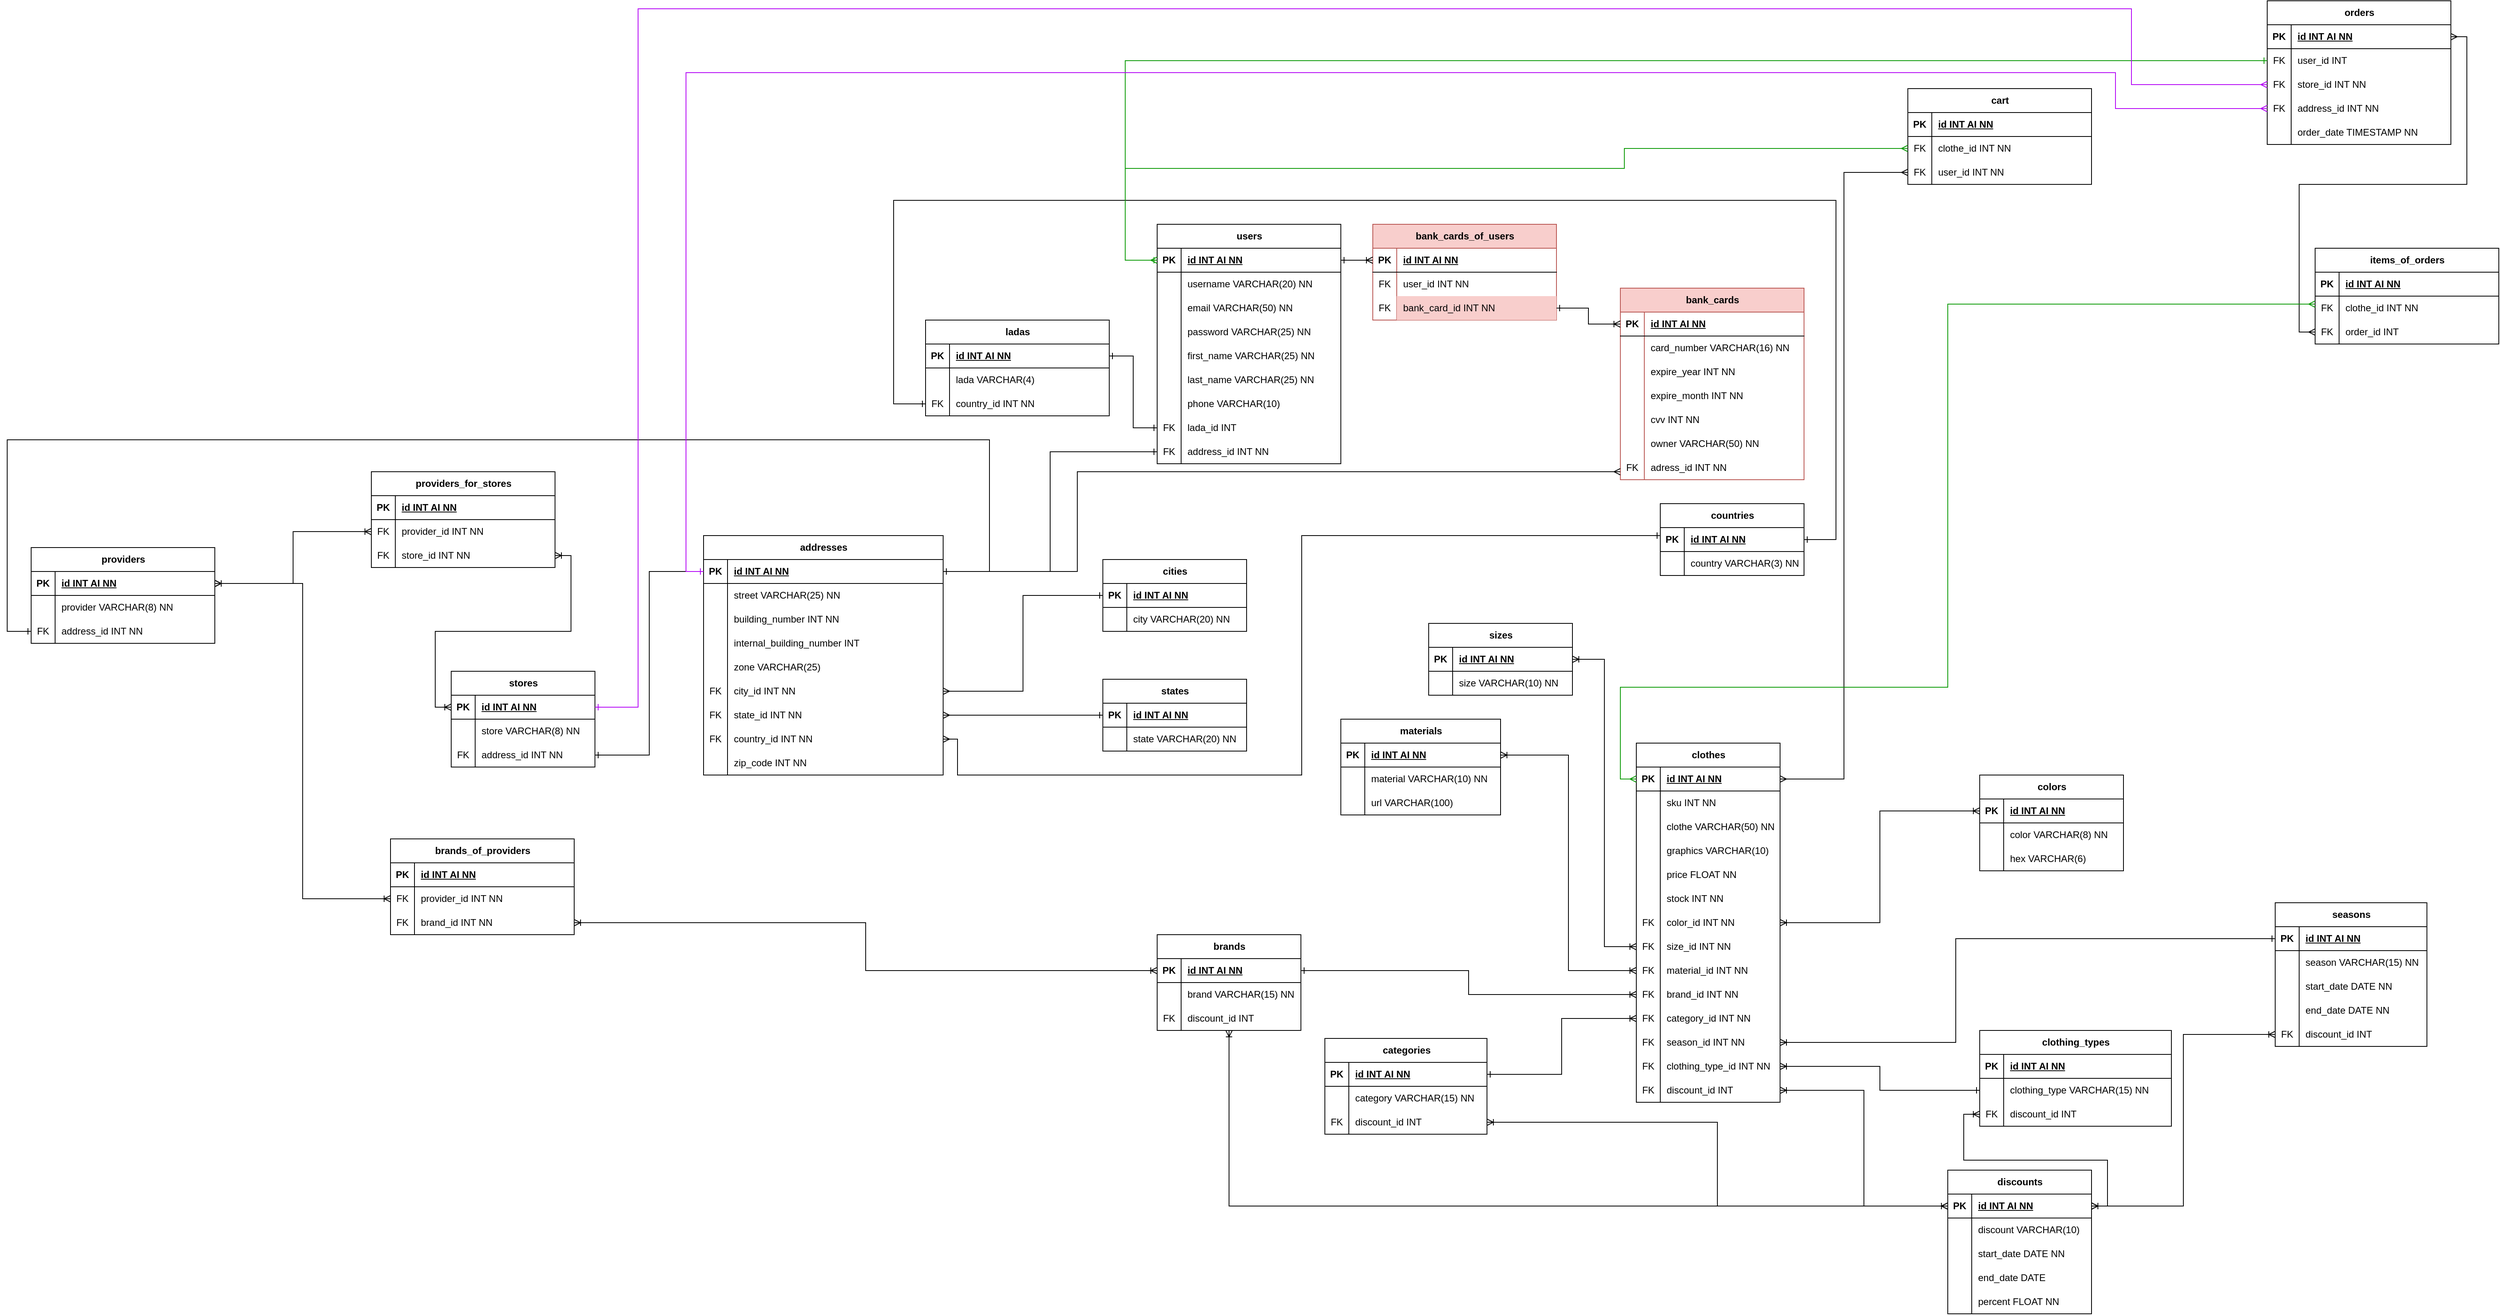 <mxfile version="24.7.10">
  <diagram name="Página-1" id="iSnL_zlmXpb2FyBNe8vx">
    <mxGraphModel dx="3511" dy="1811" grid="1" gridSize="10" guides="1" tooltips="1" connect="1" arrows="1" fold="1" page="1" pageScale="1" pageWidth="827" pageHeight="1169" math="0" shadow="0">
      <root>
        <mxCell id="0" />
        <mxCell id="1" parent="0" />
        <mxCell id="1w4D0JXGyxJkUxJUdL3B-1" value="clothes" style="shape=table;startSize=30;container=1;collapsible=1;childLayout=tableLayout;fixedRows=1;rowLines=0;fontStyle=1;align=center;resizeLast=1;html=1;" vertex="1" parent="1">
          <mxGeometry x="-30" y="50" width="180" height="450" as="geometry" />
        </mxCell>
        <mxCell id="1w4D0JXGyxJkUxJUdL3B-2" value="" style="shape=tableRow;horizontal=0;startSize=0;swimlaneHead=0;swimlaneBody=0;fillColor=none;collapsible=0;dropTarget=0;points=[[0,0.5],[1,0.5]];portConstraint=eastwest;top=0;left=0;right=0;bottom=1;" vertex="1" parent="1w4D0JXGyxJkUxJUdL3B-1">
          <mxGeometry y="30" width="180" height="30" as="geometry" />
        </mxCell>
        <mxCell id="1w4D0JXGyxJkUxJUdL3B-3" value="PK" style="shape=partialRectangle;connectable=0;fillColor=none;top=0;left=0;bottom=0;right=0;fontStyle=1;overflow=hidden;whiteSpace=wrap;html=1;" vertex="1" parent="1w4D0JXGyxJkUxJUdL3B-2">
          <mxGeometry width="30" height="30" as="geometry">
            <mxRectangle width="30" height="30" as="alternateBounds" />
          </mxGeometry>
        </mxCell>
        <mxCell id="1w4D0JXGyxJkUxJUdL3B-4" value="id INT AI NN" style="shape=partialRectangle;connectable=0;fillColor=none;top=0;left=0;bottom=0;right=0;align=left;spacingLeft=6;fontStyle=5;overflow=hidden;whiteSpace=wrap;html=1;" vertex="1" parent="1w4D0JXGyxJkUxJUdL3B-2">
          <mxGeometry x="30" width="150" height="30" as="geometry">
            <mxRectangle width="150" height="30" as="alternateBounds" />
          </mxGeometry>
        </mxCell>
        <mxCell id="1w4D0JXGyxJkUxJUdL3B-5" value="" style="shape=tableRow;horizontal=0;startSize=0;swimlaneHead=0;swimlaneBody=0;fillColor=none;collapsible=0;dropTarget=0;points=[[0,0.5],[1,0.5]];portConstraint=eastwest;top=0;left=0;right=0;bottom=0;" vertex="1" parent="1w4D0JXGyxJkUxJUdL3B-1">
          <mxGeometry y="60" width="180" height="30" as="geometry" />
        </mxCell>
        <mxCell id="1w4D0JXGyxJkUxJUdL3B-6" value="" style="shape=partialRectangle;connectable=0;fillColor=none;top=0;left=0;bottom=0;right=0;editable=1;overflow=hidden;whiteSpace=wrap;html=1;" vertex="1" parent="1w4D0JXGyxJkUxJUdL3B-5">
          <mxGeometry width="30" height="30" as="geometry">
            <mxRectangle width="30" height="30" as="alternateBounds" />
          </mxGeometry>
        </mxCell>
        <mxCell id="1w4D0JXGyxJkUxJUdL3B-7" value="sku INT NN" style="shape=partialRectangle;connectable=0;fillColor=none;top=0;left=0;bottom=0;right=0;align=left;spacingLeft=6;overflow=hidden;whiteSpace=wrap;html=1;" vertex="1" parent="1w4D0JXGyxJkUxJUdL3B-5">
          <mxGeometry x="30" width="150" height="30" as="geometry">
            <mxRectangle width="150" height="30" as="alternateBounds" />
          </mxGeometry>
        </mxCell>
        <mxCell id="1w4D0JXGyxJkUxJUdL3B-8" value="" style="shape=tableRow;horizontal=0;startSize=0;swimlaneHead=0;swimlaneBody=0;fillColor=none;collapsible=0;dropTarget=0;points=[[0,0.5],[1,0.5]];portConstraint=eastwest;top=0;left=0;right=0;bottom=0;" vertex="1" parent="1w4D0JXGyxJkUxJUdL3B-1">
          <mxGeometry y="90" width="180" height="30" as="geometry" />
        </mxCell>
        <mxCell id="1w4D0JXGyxJkUxJUdL3B-9" value="" style="shape=partialRectangle;connectable=0;fillColor=none;top=0;left=0;bottom=0;right=0;editable=1;overflow=hidden;whiteSpace=wrap;html=1;" vertex="1" parent="1w4D0JXGyxJkUxJUdL3B-8">
          <mxGeometry width="30" height="30" as="geometry">
            <mxRectangle width="30" height="30" as="alternateBounds" />
          </mxGeometry>
        </mxCell>
        <mxCell id="1w4D0JXGyxJkUxJUdL3B-10" value="clothe VARCHAR(50) NN" style="shape=partialRectangle;connectable=0;fillColor=none;top=0;left=0;bottom=0;right=0;align=left;spacingLeft=6;overflow=hidden;whiteSpace=wrap;html=1;" vertex="1" parent="1w4D0JXGyxJkUxJUdL3B-8">
          <mxGeometry x="30" width="150" height="30" as="geometry">
            <mxRectangle width="150" height="30" as="alternateBounds" />
          </mxGeometry>
        </mxCell>
        <mxCell id="1w4D0JXGyxJkUxJUdL3B-11" value="" style="shape=tableRow;horizontal=0;startSize=0;swimlaneHead=0;swimlaneBody=0;fillColor=none;collapsible=0;dropTarget=0;points=[[0,0.5],[1,0.5]];portConstraint=eastwest;top=0;left=0;right=0;bottom=0;" vertex="1" parent="1w4D0JXGyxJkUxJUdL3B-1">
          <mxGeometry y="120" width="180" height="30" as="geometry" />
        </mxCell>
        <mxCell id="1w4D0JXGyxJkUxJUdL3B-12" value="" style="shape=partialRectangle;connectable=0;fillColor=none;top=0;left=0;bottom=0;right=0;editable=1;overflow=hidden;whiteSpace=wrap;html=1;" vertex="1" parent="1w4D0JXGyxJkUxJUdL3B-11">
          <mxGeometry width="30" height="30" as="geometry">
            <mxRectangle width="30" height="30" as="alternateBounds" />
          </mxGeometry>
        </mxCell>
        <mxCell id="1w4D0JXGyxJkUxJUdL3B-13" value="graphics VARCHAR(10)" style="shape=partialRectangle;connectable=0;fillColor=none;top=0;left=0;bottom=0;right=0;align=left;spacingLeft=6;overflow=hidden;whiteSpace=wrap;html=1;" vertex="1" parent="1w4D0JXGyxJkUxJUdL3B-11">
          <mxGeometry x="30" width="150" height="30" as="geometry">
            <mxRectangle width="150" height="30" as="alternateBounds" />
          </mxGeometry>
        </mxCell>
        <mxCell id="1w4D0JXGyxJkUxJUdL3B-14" value="" style="shape=tableRow;horizontal=0;startSize=0;swimlaneHead=0;swimlaneBody=0;fillColor=none;collapsible=0;dropTarget=0;points=[[0,0.5],[1,0.5]];portConstraint=eastwest;top=0;left=0;right=0;bottom=0;" vertex="1" parent="1w4D0JXGyxJkUxJUdL3B-1">
          <mxGeometry y="150" width="180" height="30" as="geometry" />
        </mxCell>
        <mxCell id="1w4D0JXGyxJkUxJUdL3B-15" value="" style="shape=partialRectangle;connectable=0;fillColor=none;top=0;left=0;bottom=0;right=0;editable=1;overflow=hidden;whiteSpace=wrap;html=1;" vertex="1" parent="1w4D0JXGyxJkUxJUdL3B-14">
          <mxGeometry width="30" height="30" as="geometry">
            <mxRectangle width="30" height="30" as="alternateBounds" />
          </mxGeometry>
        </mxCell>
        <mxCell id="1w4D0JXGyxJkUxJUdL3B-16" value="price FLOAT NN" style="shape=partialRectangle;connectable=0;fillColor=none;top=0;left=0;bottom=0;right=0;align=left;spacingLeft=6;overflow=hidden;whiteSpace=wrap;html=1;" vertex="1" parent="1w4D0JXGyxJkUxJUdL3B-14">
          <mxGeometry x="30" width="150" height="30" as="geometry">
            <mxRectangle width="150" height="30" as="alternateBounds" />
          </mxGeometry>
        </mxCell>
        <mxCell id="1w4D0JXGyxJkUxJUdL3B-17" value="" style="shape=tableRow;horizontal=0;startSize=0;swimlaneHead=0;swimlaneBody=0;fillColor=none;collapsible=0;dropTarget=0;points=[[0,0.5],[1,0.5]];portConstraint=eastwest;top=0;left=0;right=0;bottom=0;" vertex="1" parent="1w4D0JXGyxJkUxJUdL3B-1">
          <mxGeometry y="180" width="180" height="30" as="geometry" />
        </mxCell>
        <mxCell id="1w4D0JXGyxJkUxJUdL3B-18" value="" style="shape=partialRectangle;connectable=0;fillColor=none;top=0;left=0;bottom=0;right=0;editable=1;overflow=hidden;whiteSpace=wrap;html=1;" vertex="1" parent="1w4D0JXGyxJkUxJUdL3B-17">
          <mxGeometry width="30" height="30" as="geometry">
            <mxRectangle width="30" height="30" as="alternateBounds" />
          </mxGeometry>
        </mxCell>
        <mxCell id="1w4D0JXGyxJkUxJUdL3B-19" value="stock INT NN" style="shape=partialRectangle;connectable=0;fillColor=none;top=0;left=0;bottom=0;right=0;align=left;spacingLeft=6;overflow=hidden;whiteSpace=wrap;html=1;" vertex="1" parent="1w4D0JXGyxJkUxJUdL3B-17">
          <mxGeometry x="30" width="150" height="30" as="geometry">
            <mxRectangle width="150" height="30" as="alternateBounds" />
          </mxGeometry>
        </mxCell>
        <mxCell id="1w4D0JXGyxJkUxJUdL3B-20" value="" style="shape=tableRow;horizontal=0;startSize=0;swimlaneHead=0;swimlaneBody=0;fillColor=none;collapsible=0;dropTarget=0;points=[[0,0.5],[1,0.5]];portConstraint=eastwest;top=0;left=0;right=0;bottom=0;" vertex="1" parent="1w4D0JXGyxJkUxJUdL3B-1">
          <mxGeometry y="210" width="180" height="30" as="geometry" />
        </mxCell>
        <mxCell id="1w4D0JXGyxJkUxJUdL3B-21" value="FK" style="shape=partialRectangle;connectable=0;fillColor=none;top=0;left=0;bottom=0;right=0;editable=1;overflow=hidden;whiteSpace=wrap;html=1;" vertex="1" parent="1w4D0JXGyxJkUxJUdL3B-20">
          <mxGeometry width="30" height="30" as="geometry">
            <mxRectangle width="30" height="30" as="alternateBounds" />
          </mxGeometry>
        </mxCell>
        <mxCell id="1w4D0JXGyxJkUxJUdL3B-22" value="color_id INT NN" style="shape=partialRectangle;connectable=0;fillColor=none;top=0;left=0;bottom=0;right=0;align=left;spacingLeft=6;overflow=hidden;whiteSpace=wrap;html=1;" vertex="1" parent="1w4D0JXGyxJkUxJUdL3B-20">
          <mxGeometry x="30" width="150" height="30" as="geometry">
            <mxRectangle width="150" height="30" as="alternateBounds" />
          </mxGeometry>
        </mxCell>
        <mxCell id="1w4D0JXGyxJkUxJUdL3B-23" value="" style="shape=tableRow;horizontal=0;startSize=0;swimlaneHead=0;swimlaneBody=0;fillColor=none;collapsible=0;dropTarget=0;points=[[0,0.5],[1,0.5]];portConstraint=eastwest;top=0;left=0;right=0;bottom=0;" vertex="1" parent="1w4D0JXGyxJkUxJUdL3B-1">
          <mxGeometry y="240" width="180" height="30" as="geometry" />
        </mxCell>
        <mxCell id="1w4D0JXGyxJkUxJUdL3B-24" value="FK" style="shape=partialRectangle;connectable=0;fillColor=none;top=0;left=0;bottom=0;right=0;editable=1;overflow=hidden;whiteSpace=wrap;html=1;" vertex="1" parent="1w4D0JXGyxJkUxJUdL3B-23">
          <mxGeometry width="30" height="30" as="geometry">
            <mxRectangle width="30" height="30" as="alternateBounds" />
          </mxGeometry>
        </mxCell>
        <mxCell id="1w4D0JXGyxJkUxJUdL3B-25" value="size_id INT NN" style="shape=partialRectangle;connectable=0;fillColor=none;top=0;left=0;bottom=0;right=0;align=left;spacingLeft=6;overflow=hidden;whiteSpace=wrap;html=1;" vertex="1" parent="1w4D0JXGyxJkUxJUdL3B-23">
          <mxGeometry x="30" width="150" height="30" as="geometry">
            <mxRectangle width="150" height="30" as="alternateBounds" />
          </mxGeometry>
        </mxCell>
        <mxCell id="1w4D0JXGyxJkUxJUdL3B-26" value="" style="shape=tableRow;horizontal=0;startSize=0;swimlaneHead=0;swimlaneBody=0;fillColor=none;collapsible=0;dropTarget=0;points=[[0,0.5],[1,0.5]];portConstraint=eastwest;top=0;left=0;right=0;bottom=0;" vertex="1" parent="1w4D0JXGyxJkUxJUdL3B-1">
          <mxGeometry y="270" width="180" height="30" as="geometry" />
        </mxCell>
        <mxCell id="1w4D0JXGyxJkUxJUdL3B-27" value="FK" style="shape=partialRectangle;connectable=0;fillColor=none;top=0;left=0;bottom=0;right=0;editable=1;overflow=hidden;whiteSpace=wrap;html=1;" vertex="1" parent="1w4D0JXGyxJkUxJUdL3B-26">
          <mxGeometry width="30" height="30" as="geometry">
            <mxRectangle width="30" height="30" as="alternateBounds" />
          </mxGeometry>
        </mxCell>
        <mxCell id="1w4D0JXGyxJkUxJUdL3B-28" value="material_id INT NN" style="shape=partialRectangle;connectable=0;fillColor=none;top=0;left=0;bottom=0;right=0;align=left;spacingLeft=6;overflow=hidden;whiteSpace=wrap;html=1;" vertex="1" parent="1w4D0JXGyxJkUxJUdL3B-26">
          <mxGeometry x="30" width="150" height="30" as="geometry">
            <mxRectangle width="150" height="30" as="alternateBounds" />
          </mxGeometry>
        </mxCell>
        <mxCell id="1w4D0JXGyxJkUxJUdL3B-29" value="" style="shape=tableRow;horizontal=0;startSize=0;swimlaneHead=0;swimlaneBody=0;fillColor=none;collapsible=0;dropTarget=0;points=[[0,0.5],[1,0.5]];portConstraint=eastwest;top=0;left=0;right=0;bottom=0;" vertex="1" parent="1w4D0JXGyxJkUxJUdL3B-1">
          <mxGeometry y="300" width="180" height="30" as="geometry" />
        </mxCell>
        <mxCell id="1w4D0JXGyxJkUxJUdL3B-30" value="FK" style="shape=partialRectangle;connectable=0;fillColor=none;top=0;left=0;bottom=0;right=0;editable=1;overflow=hidden;whiteSpace=wrap;html=1;" vertex="1" parent="1w4D0JXGyxJkUxJUdL3B-29">
          <mxGeometry width="30" height="30" as="geometry">
            <mxRectangle width="30" height="30" as="alternateBounds" />
          </mxGeometry>
        </mxCell>
        <mxCell id="1w4D0JXGyxJkUxJUdL3B-31" value="brand_id INT NN" style="shape=partialRectangle;connectable=0;fillColor=none;top=0;left=0;bottom=0;right=0;align=left;spacingLeft=6;overflow=hidden;whiteSpace=wrap;html=1;" vertex="1" parent="1w4D0JXGyxJkUxJUdL3B-29">
          <mxGeometry x="30" width="150" height="30" as="geometry">
            <mxRectangle width="150" height="30" as="alternateBounds" />
          </mxGeometry>
        </mxCell>
        <mxCell id="1w4D0JXGyxJkUxJUdL3B-32" value="" style="shape=tableRow;horizontal=0;startSize=0;swimlaneHead=0;swimlaneBody=0;fillColor=none;collapsible=0;dropTarget=0;points=[[0,0.5],[1,0.5]];portConstraint=eastwest;top=0;left=0;right=0;bottom=0;" vertex="1" parent="1w4D0JXGyxJkUxJUdL3B-1">
          <mxGeometry y="330" width="180" height="30" as="geometry" />
        </mxCell>
        <mxCell id="1w4D0JXGyxJkUxJUdL3B-33" value="FK" style="shape=partialRectangle;connectable=0;fillColor=none;top=0;left=0;bottom=0;right=0;editable=1;overflow=hidden;whiteSpace=wrap;html=1;" vertex="1" parent="1w4D0JXGyxJkUxJUdL3B-32">
          <mxGeometry width="30" height="30" as="geometry">
            <mxRectangle width="30" height="30" as="alternateBounds" />
          </mxGeometry>
        </mxCell>
        <mxCell id="1w4D0JXGyxJkUxJUdL3B-34" value="category_id INT NN" style="shape=partialRectangle;connectable=0;fillColor=none;top=0;left=0;bottom=0;right=0;align=left;spacingLeft=6;overflow=hidden;whiteSpace=wrap;html=1;" vertex="1" parent="1w4D0JXGyxJkUxJUdL3B-32">
          <mxGeometry x="30" width="150" height="30" as="geometry">
            <mxRectangle width="150" height="30" as="alternateBounds" />
          </mxGeometry>
        </mxCell>
        <mxCell id="1w4D0JXGyxJkUxJUdL3B-35" value="" style="shape=tableRow;horizontal=0;startSize=0;swimlaneHead=0;swimlaneBody=0;fillColor=none;collapsible=0;dropTarget=0;points=[[0,0.5],[1,0.5]];portConstraint=eastwest;top=0;left=0;right=0;bottom=0;" vertex="1" parent="1w4D0JXGyxJkUxJUdL3B-1">
          <mxGeometry y="360" width="180" height="30" as="geometry" />
        </mxCell>
        <mxCell id="1w4D0JXGyxJkUxJUdL3B-36" value="FK" style="shape=partialRectangle;connectable=0;fillColor=none;top=0;left=0;bottom=0;right=0;editable=1;overflow=hidden;whiteSpace=wrap;html=1;" vertex="1" parent="1w4D0JXGyxJkUxJUdL3B-35">
          <mxGeometry width="30" height="30" as="geometry">
            <mxRectangle width="30" height="30" as="alternateBounds" />
          </mxGeometry>
        </mxCell>
        <mxCell id="1w4D0JXGyxJkUxJUdL3B-37" value="season_id INT NN" style="shape=partialRectangle;connectable=0;fillColor=none;top=0;left=0;bottom=0;right=0;align=left;spacingLeft=6;overflow=hidden;whiteSpace=wrap;html=1;" vertex="1" parent="1w4D0JXGyxJkUxJUdL3B-35">
          <mxGeometry x="30" width="150" height="30" as="geometry">
            <mxRectangle width="150" height="30" as="alternateBounds" />
          </mxGeometry>
        </mxCell>
        <mxCell id="1w4D0JXGyxJkUxJUdL3B-38" value="" style="shape=tableRow;horizontal=0;startSize=0;swimlaneHead=0;swimlaneBody=0;fillColor=none;collapsible=0;dropTarget=0;points=[[0,0.5],[1,0.5]];portConstraint=eastwest;top=0;left=0;right=0;bottom=0;" vertex="1" parent="1w4D0JXGyxJkUxJUdL3B-1">
          <mxGeometry y="390" width="180" height="30" as="geometry" />
        </mxCell>
        <mxCell id="1w4D0JXGyxJkUxJUdL3B-39" value="FK" style="shape=partialRectangle;connectable=0;fillColor=none;top=0;left=0;bottom=0;right=0;editable=1;overflow=hidden;whiteSpace=wrap;html=1;" vertex="1" parent="1w4D0JXGyxJkUxJUdL3B-38">
          <mxGeometry width="30" height="30" as="geometry">
            <mxRectangle width="30" height="30" as="alternateBounds" />
          </mxGeometry>
        </mxCell>
        <mxCell id="1w4D0JXGyxJkUxJUdL3B-40" value="clothing_type_id INT NN" style="shape=partialRectangle;connectable=0;fillColor=none;top=0;left=0;bottom=0;right=0;align=left;spacingLeft=6;overflow=hidden;whiteSpace=wrap;html=1;" vertex="1" parent="1w4D0JXGyxJkUxJUdL3B-38">
          <mxGeometry x="30" width="150" height="30" as="geometry">
            <mxRectangle width="150" height="30" as="alternateBounds" />
          </mxGeometry>
        </mxCell>
        <mxCell id="1w4D0JXGyxJkUxJUdL3B-41" value="" style="shape=tableRow;horizontal=0;startSize=0;swimlaneHead=0;swimlaneBody=0;fillColor=none;collapsible=0;dropTarget=0;points=[[0,0.5],[1,0.5]];portConstraint=eastwest;top=0;left=0;right=0;bottom=0;" vertex="1" parent="1w4D0JXGyxJkUxJUdL3B-1">
          <mxGeometry y="420" width="180" height="30" as="geometry" />
        </mxCell>
        <mxCell id="1w4D0JXGyxJkUxJUdL3B-42" value="FK" style="shape=partialRectangle;connectable=0;fillColor=none;top=0;left=0;bottom=0;right=0;editable=1;overflow=hidden;whiteSpace=wrap;html=1;" vertex="1" parent="1w4D0JXGyxJkUxJUdL3B-41">
          <mxGeometry width="30" height="30" as="geometry">
            <mxRectangle width="30" height="30" as="alternateBounds" />
          </mxGeometry>
        </mxCell>
        <mxCell id="1w4D0JXGyxJkUxJUdL3B-43" value="discount_id INT" style="shape=partialRectangle;connectable=0;fillColor=none;top=0;left=0;bottom=0;right=0;align=left;spacingLeft=6;overflow=hidden;whiteSpace=wrap;html=1;" vertex="1" parent="1w4D0JXGyxJkUxJUdL3B-41">
          <mxGeometry x="30" width="150" height="30" as="geometry">
            <mxRectangle width="150" height="30" as="alternateBounds" />
          </mxGeometry>
        </mxCell>
        <mxCell id="1w4D0JXGyxJkUxJUdL3B-44" value="discounts" style="shape=table;startSize=30;container=1;collapsible=1;childLayout=tableLayout;fixedRows=1;rowLines=0;fontStyle=1;align=center;resizeLast=1;html=1;" vertex="1" parent="1">
          <mxGeometry x="360" y="585" width="180" height="180" as="geometry" />
        </mxCell>
        <mxCell id="1w4D0JXGyxJkUxJUdL3B-45" value="" style="shape=tableRow;horizontal=0;startSize=0;swimlaneHead=0;swimlaneBody=0;fillColor=none;collapsible=0;dropTarget=0;points=[[0,0.5],[1,0.5]];portConstraint=eastwest;top=0;left=0;right=0;bottom=1;" vertex="1" parent="1w4D0JXGyxJkUxJUdL3B-44">
          <mxGeometry y="30" width="180" height="30" as="geometry" />
        </mxCell>
        <mxCell id="1w4D0JXGyxJkUxJUdL3B-46" value="PK" style="shape=partialRectangle;connectable=0;fillColor=none;top=0;left=0;bottom=0;right=0;fontStyle=1;overflow=hidden;whiteSpace=wrap;html=1;" vertex="1" parent="1w4D0JXGyxJkUxJUdL3B-45">
          <mxGeometry width="30" height="30" as="geometry">
            <mxRectangle width="30" height="30" as="alternateBounds" />
          </mxGeometry>
        </mxCell>
        <mxCell id="1w4D0JXGyxJkUxJUdL3B-47" value="id INT AI NN" style="shape=partialRectangle;connectable=0;fillColor=none;top=0;left=0;bottom=0;right=0;align=left;spacingLeft=6;fontStyle=5;overflow=hidden;whiteSpace=wrap;html=1;" vertex="1" parent="1w4D0JXGyxJkUxJUdL3B-45">
          <mxGeometry x="30" width="150" height="30" as="geometry">
            <mxRectangle width="150" height="30" as="alternateBounds" />
          </mxGeometry>
        </mxCell>
        <mxCell id="1w4D0JXGyxJkUxJUdL3B-48" value="" style="shape=tableRow;horizontal=0;startSize=0;swimlaneHead=0;swimlaneBody=0;fillColor=none;collapsible=0;dropTarget=0;points=[[0,0.5],[1,0.5]];portConstraint=eastwest;top=0;left=0;right=0;bottom=0;" vertex="1" parent="1w4D0JXGyxJkUxJUdL3B-44">
          <mxGeometry y="60" width="180" height="30" as="geometry" />
        </mxCell>
        <mxCell id="1w4D0JXGyxJkUxJUdL3B-49" value="" style="shape=partialRectangle;connectable=0;fillColor=none;top=0;left=0;bottom=0;right=0;editable=1;overflow=hidden;whiteSpace=wrap;html=1;" vertex="1" parent="1w4D0JXGyxJkUxJUdL3B-48">
          <mxGeometry width="30" height="30" as="geometry">
            <mxRectangle width="30" height="30" as="alternateBounds" />
          </mxGeometry>
        </mxCell>
        <mxCell id="1w4D0JXGyxJkUxJUdL3B-50" value="discount VARCHAR(10)" style="shape=partialRectangle;connectable=0;fillColor=none;top=0;left=0;bottom=0;right=0;align=left;spacingLeft=6;overflow=hidden;whiteSpace=wrap;html=1;" vertex="1" parent="1w4D0JXGyxJkUxJUdL3B-48">
          <mxGeometry x="30" width="150" height="30" as="geometry">
            <mxRectangle width="150" height="30" as="alternateBounds" />
          </mxGeometry>
        </mxCell>
        <mxCell id="1w4D0JXGyxJkUxJUdL3B-51" value="" style="shape=tableRow;horizontal=0;startSize=0;swimlaneHead=0;swimlaneBody=0;fillColor=none;collapsible=0;dropTarget=0;points=[[0,0.5],[1,0.5]];portConstraint=eastwest;top=0;left=0;right=0;bottom=0;" vertex="1" parent="1w4D0JXGyxJkUxJUdL3B-44">
          <mxGeometry y="90" width="180" height="30" as="geometry" />
        </mxCell>
        <mxCell id="1w4D0JXGyxJkUxJUdL3B-52" value="" style="shape=partialRectangle;connectable=0;fillColor=none;top=0;left=0;bottom=0;right=0;editable=1;overflow=hidden;whiteSpace=wrap;html=1;" vertex="1" parent="1w4D0JXGyxJkUxJUdL3B-51">
          <mxGeometry width="30" height="30" as="geometry">
            <mxRectangle width="30" height="30" as="alternateBounds" />
          </mxGeometry>
        </mxCell>
        <mxCell id="1w4D0JXGyxJkUxJUdL3B-53" value="start_date DATE NN" style="shape=partialRectangle;connectable=0;fillColor=none;top=0;left=0;bottom=0;right=0;align=left;spacingLeft=6;overflow=hidden;whiteSpace=wrap;html=1;" vertex="1" parent="1w4D0JXGyxJkUxJUdL3B-51">
          <mxGeometry x="30" width="150" height="30" as="geometry">
            <mxRectangle width="150" height="30" as="alternateBounds" />
          </mxGeometry>
        </mxCell>
        <mxCell id="1w4D0JXGyxJkUxJUdL3B-54" value="" style="shape=tableRow;horizontal=0;startSize=0;swimlaneHead=0;swimlaneBody=0;fillColor=none;collapsible=0;dropTarget=0;points=[[0,0.5],[1,0.5]];portConstraint=eastwest;top=0;left=0;right=0;bottom=0;" vertex="1" parent="1w4D0JXGyxJkUxJUdL3B-44">
          <mxGeometry y="120" width="180" height="30" as="geometry" />
        </mxCell>
        <mxCell id="1w4D0JXGyxJkUxJUdL3B-55" value="" style="shape=partialRectangle;connectable=0;fillColor=none;top=0;left=0;bottom=0;right=0;editable=1;overflow=hidden;whiteSpace=wrap;html=1;" vertex="1" parent="1w4D0JXGyxJkUxJUdL3B-54">
          <mxGeometry width="30" height="30" as="geometry">
            <mxRectangle width="30" height="30" as="alternateBounds" />
          </mxGeometry>
        </mxCell>
        <mxCell id="1w4D0JXGyxJkUxJUdL3B-56" value="end_date DATE" style="shape=partialRectangle;connectable=0;fillColor=none;top=0;left=0;bottom=0;right=0;align=left;spacingLeft=6;overflow=hidden;whiteSpace=wrap;html=1;" vertex="1" parent="1w4D0JXGyxJkUxJUdL3B-54">
          <mxGeometry x="30" width="150" height="30" as="geometry">
            <mxRectangle width="150" height="30" as="alternateBounds" />
          </mxGeometry>
        </mxCell>
        <mxCell id="1w4D0JXGyxJkUxJUdL3B-57" value="" style="shape=tableRow;horizontal=0;startSize=0;swimlaneHead=0;swimlaneBody=0;fillColor=none;collapsible=0;dropTarget=0;points=[[0,0.5],[1,0.5]];portConstraint=eastwest;top=0;left=0;right=0;bottom=0;" vertex="1" parent="1w4D0JXGyxJkUxJUdL3B-44">
          <mxGeometry y="150" width="180" height="30" as="geometry" />
        </mxCell>
        <mxCell id="1w4D0JXGyxJkUxJUdL3B-58" value="" style="shape=partialRectangle;connectable=0;fillColor=none;top=0;left=0;bottom=0;right=0;editable=1;overflow=hidden;whiteSpace=wrap;html=1;" vertex="1" parent="1w4D0JXGyxJkUxJUdL3B-57">
          <mxGeometry width="30" height="30" as="geometry">
            <mxRectangle width="30" height="30" as="alternateBounds" />
          </mxGeometry>
        </mxCell>
        <mxCell id="1w4D0JXGyxJkUxJUdL3B-59" value="percent FLOAT NN" style="shape=partialRectangle;connectable=0;fillColor=none;top=0;left=0;bottom=0;right=0;align=left;spacingLeft=6;overflow=hidden;whiteSpace=wrap;html=1;" vertex="1" parent="1w4D0JXGyxJkUxJUdL3B-57">
          <mxGeometry x="30" width="150" height="30" as="geometry">
            <mxRectangle width="150" height="30" as="alternateBounds" />
          </mxGeometry>
        </mxCell>
        <mxCell id="1w4D0JXGyxJkUxJUdL3B-60" value="brands" style="shape=table;startSize=30;container=1;collapsible=1;childLayout=tableLayout;fixedRows=1;rowLines=0;fontStyle=1;align=center;resizeLast=1;html=1;" vertex="1" parent="1">
          <mxGeometry x="-630" y="290" width="180" height="120" as="geometry" />
        </mxCell>
        <mxCell id="1w4D0JXGyxJkUxJUdL3B-61" value="" style="shape=tableRow;horizontal=0;startSize=0;swimlaneHead=0;swimlaneBody=0;fillColor=none;collapsible=0;dropTarget=0;points=[[0,0.5],[1,0.5]];portConstraint=eastwest;top=0;left=0;right=0;bottom=1;" vertex="1" parent="1w4D0JXGyxJkUxJUdL3B-60">
          <mxGeometry y="30" width="180" height="30" as="geometry" />
        </mxCell>
        <mxCell id="1w4D0JXGyxJkUxJUdL3B-62" value="PK" style="shape=partialRectangle;connectable=0;fillColor=none;top=0;left=0;bottom=0;right=0;fontStyle=1;overflow=hidden;whiteSpace=wrap;html=1;" vertex="1" parent="1w4D0JXGyxJkUxJUdL3B-61">
          <mxGeometry width="30" height="30" as="geometry">
            <mxRectangle width="30" height="30" as="alternateBounds" />
          </mxGeometry>
        </mxCell>
        <mxCell id="1w4D0JXGyxJkUxJUdL3B-63" value="id INT AI NN" style="shape=partialRectangle;connectable=0;fillColor=none;top=0;left=0;bottom=0;right=0;align=left;spacingLeft=6;fontStyle=5;overflow=hidden;whiteSpace=wrap;html=1;" vertex="1" parent="1w4D0JXGyxJkUxJUdL3B-61">
          <mxGeometry x="30" width="150" height="30" as="geometry">
            <mxRectangle width="150" height="30" as="alternateBounds" />
          </mxGeometry>
        </mxCell>
        <mxCell id="1w4D0JXGyxJkUxJUdL3B-64" value="" style="shape=tableRow;horizontal=0;startSize=0;swimlaneHead=0;swimlaneBody=0;fillColor=none;collapsible=0;dropTarget=0;points=[[0,0.5],[1,0.5]];portConstraint=eastwest;top=0;left=0;right=0;bottom=0;" vertex="1" parent="1w4D0JXGyxJkUxJUdL3B-60">
          <mxGeometry y="60" width="180" height="30" as="geometry" />
        </mxCell>
        <mxCell id="1w4D0JXGyxJkUxJUdL3B-65" value="" style="shape=partialRectangle;connectable=0;fillColor=none;top=0;left=0;bottom=0;right=0;editable=1;overflow=hidden;whiteSpace=wrap;html=1;" vertex="1" parent="1w4D0JXGyxJkUxJUdL3B-64">
          <mxGeometry width="30" height="30" as="geometry">
            <mxRectangle width="30" height="30" as="alternateBounds" />
          </mxGeometry>
        </mxCell>
        <mxCell id="1w4D0JXGyxJkUxJUdL3B-66" value="brand VARCHAR(15) NN" style="shape=partialRectangle;connectable=0;fillColor=none;top=0;left=0;bottom=0;right=0;align=left;spacingLeft=6;overflow=hidden;whiteSpace=wrap;html=1;" vertex="1" parent="1w4D0JXGyxJkUxJUdL3B-64">
          <mxGeometry x="30" width="150" height="30" as="geometry">
            <mxRectangle width="150" height="30" as="alternateBounds" />
          </mxGeometry>
        </mxCell>
        <mxCell id="1w4D0JXGyxJkUxJUdL3B-67" value="" style="shape=tableRow;horizontal=0;startSize=0;swimlaneHead=0;swimlaneBody=0;fillColor=none;collapsible=0;dropTarget=0;points=[[0,0.5],[1,0.5]];portConstraint=eastwest;top=0;left=0;right=0;bottom=0;" vertex="1" parent="1w4D0JXGyxJkUxJUdL3B-60">
          <mxGeometry y="90" width="180" height="30" as="geometry" />
        </mxCell>
        <mxCell id="1w4D0JXGyxJkUxJUdL3B-68" value="FK" style="shape=partialRectangle;connectable=0;fillColor=none;top=0;left=0;bottom=0;right=0;editable=1;overflow=hidden;whiteSpace=wrap;html=1;" vertex="1" parent="1w4D0JXGyxJkUxJUdL3B-67">
          <mxGeometry width="30" height="30" as="geometry">
            <mxRectangle width="30" height="30" as="alternateBounds" />
          </mxGeometry>
        </mxCell>
        <mxCell id="1w4D0JXGyxJkUxJUdL3B-69" value="discount_id INT" style="shape=partialRectangle;connectable=0;fillColor=none;top=0;left=0;bottom=0;right=0;align=left;spacingLeft=6;overflow=hidden;whiteSpace=wrap;html=1;" vertex="1" parent="1w4D0JXGyxJkUxJUdL3B-67">
          <mxGeometry x="30" width="150" height="30" as="geometry">
            <mxRectangle width="150" height="30" as="alternateBounds" />
          </mxGeometry>
        </mxCell>
        <mxCell id="1w4D0JXGyxJkUxJUdL3B-70" value="seasons" style="shape=table;startSize=30;container=1;collapsible=1;childLayout=tableLayout;fixedRows=1;rowLines=0;fontStyle=1;align=center;resizeLast=1;html=1;" vertex="1" parent="1">
          <mxGeometry x="770" y="250" width="190" height="180" as="geometry" />
        </mxCell>
        <mxCell id="1w4D0JXGyxJkUxJUdL3B-71" value="" style="shape=tableRow;horizontal=0;startSize=0;swimlaneHead=0;swimlaneBody=0;fillColor=none;collapsible=0;dropTarget=0;points=[[0,0.5],[1,0.5]];portConstraint=eastwest;top=0;left=0;right=0;bottom=1;" vertex="1" parent="1w4D0JXGyxJkUxJUdL3B-70">
          <mxGeometry y="30" width="190" height="30" as="geometry" />
        </mxCell>
        <mxCell id="1w4D0JXGyxJkUxJUdL3B-72" value="PK" style="shape=partialRectangle;connectable=0;fillColor=none;top=0;left=0;bottom=0;right=0;fontStyle=1;overflow=hidden;whiteSpace=wrap;html=1;" vertex="1" parent="1w4D0JXGyxJkUxJUdL3B-71">
          <mxGeometry width="30" height="30" as="geometry">
            <mxRectangle width="30" height="30" as="alternateBounds" />
          </mxGeometry>
        </mxCell>
        <mxCell id="1w4D0JXGyxJkUxJUdL3B-73" value="id INT AI NN" style="shape=partialRectangle;connectable=0;fillColor=none;top=0;left=0;bottom=0;right=0;align=left;spacingLeft=6;fontStyle=5;overflow=hidden;whiteSpace=wrap;html=1;" vertex="1" parent="1w4D0JXGyxJkUxJUdL3B-71">
          <mxGeometry x="30" width="160" height="30" as="geometry">
            <mxRectangle width="160" height="30" as="alternateBounds" />
          </mxGeometry>
        </mxCell>
        <mxCell id="1w4D0JXGyxJkUxJUdL3B-74" value="" style="shape=tableRow;horizontal=0;startSize=0;swimlaneHead=0;swimlaneBody=0;fillColor=none;collapsible=0;dropTarget=0;points=[[0,0.5],[1,0.5]];portConstraint=eastwest;top=0;left=0;right=0;bottom=0;" vertex="1" parent="1w4D0JXGyxJkUxJUdL3B-70">
          <mxGeometry y="60" width="190" height="30" as="geometry" />
        </mxCell>
        <mxCell id="1w4D0JXGyxJkUxJUdL3B-75" value="" style="shape=partialRectangle;connectable=0;fillColor=none;top=0;left=0;bottom=0;right=0;editable=1;overflow=hidden;whiteSpace=wrap;html=1;" vertex="1" parent="1w4D0JXGyxJkUxJUdL3B-74">
          <mxGeometry width="30" height="30" as="geometry">
            <mxRectangle width="30" height="30" as="alternateBounds" />
          </mxGeometry>
        </mxCell>
        <mxCell id="1w4D0JXGyxJkUxJUdL3B-76" value="season VARCHAR(15) NN" style="shape=partialRectangle;connectable=0;fillColor=none;top=0;left=0;bottom=0;right=0;align=left;spacingLeft=6;overflow=hidden;whiteSpace=wrap;html=1;" vertex="1" parent="1w4D0JXGyxJkUxJUdL3B-74">
          <mxGeometry x="30" width="160" height="30" as="geometry">
            <mxRectangle width="160" height="30" as="alternateBounds" />
          </mxGeometry>
        </mxCell>
        <mxCell id="1w4D0JXGyxJkUxJUdL3B-77" value="" style="shape=tableRow;horizontal=0;startSize=0;swimlaneHead=0;swimlaneBody=0;fillColor=none;collapsible=0;dropTarget=0;points=[[0,0.5],[1,0.5]];portConstraint=eastwest;top=0;left=0;right=0;bottom=0;" vertex="1" parent="1w4D0JXGyxJkUxJUdL3B-70">
          <mxGeometry y="90" width="190" height="30" as="geometry" />
        </mxCell>
        <mxCell id="1w4D0JXGyxJkUxJUdL3B-78" value="" style="shape=partialRectangle;connectable=0;fillColor=none;top=0;left=0;bottom=0;right=0;editable=1;overflow=hidden;whiteSpace=wrap;html=1;" vertex="1" parent="1w4D0JXGyxJkUxJUdL3B-77">
          <mxGeometry width="30" height="30" as="geometry">
            <mxRectangle width="30" height="30" as="alternateBounds" />
          </mxGeometry>
        </mxCell>
        <mxCell id="1w4D0JXGyxJkUxJUdL3B-79" value="start_date DATE NN" style="shape=partialRectangle;connectable=0;fillColor=none;top=0;left=0;bottom=0;right=0;align=left;spacingLeft=6;overflow=hidden;whiteSpace=wrap;html=1;" vertex="1" parent="1w4D0JXGyxJkUxJUdL3B-77">
          <mxGeometry x="30" width="160" height="30" as="geometry">
            <mxRectangle width="160" height="30" as="alternateBounds" />
          </mxGeometry>
        </mxCell>
        <mxCell id="1w4D0JXGyxJkUxJUdL3B-80" value="" style="shape=tableRow;horizontal=0;startSize=0;swimlaneHead=0;swimlaneBody=0;fillColor=none;collapsible=0;dropTarget=0;points=[[0,0.5],[1,0.5]];portConstraint=eastwest;top=0;left=0;right=0;bottom=0;" vertex="1" parent="1w4D0JXGyxJkUxJUdL3B-70">
          <mxGeometry y="120" width="190" height="30" as="geometry" />
        </mxCell>
        <mxCell id="1w4D0JXGyxJkUxJUdL3B-81" value="" style="shape=partialRectangle;connectable=0;fillColor=none;top=0;left=0;bottom=0;right=0;editable=1;overflow=hidden;whiteSpace=wrap;html=1;" vertex="1" parent="1w4D0JXGyxJkUxJUdL3B-80">
          <mxGeometry width="30" height="30" as="geometry">
            <mxRectangle width="30" height="30" as="alternateBounds" />
          </mxGeometry>
        </mxCell>
        <mxCell id="1w4D0JXGyxJkUxJUdL3B-82" value="end_date DATE NN" style="shape=partialRectangle;connectable=0;fillColor=none;top=0;left=0;bottom=0;right=0;align=left;spacingLeft=6;overflow=hidden;whiteSpace=wrap;html=1;" vertex="1" parent="1w4D0JXGyxJkUxJUdL3B-80">
          <mxGeometry x="30" width="160" height="30" as="geometry">
            <mxRectangle width="160" height="30" as="alternateBounds" />
          </mxGeometry>
        </mxCell>
        <mxCell id="1w4D0JXGyxJkUxJUdL3B-83" value="" style="shape=tableRow;horizontal=0;startSize=0;swimlaneHead=0;swimlaneBody=0;fillColor=none;collapsible=0;dropTarget=0;points=[[0,0.5],[1,0.5]];portConstraint=eastwest;top=0;left=0;right=0;bottom=0;" vertex="1" parent="1w4D0JXGyxJkUxJUdL3B-70">
          <mxGeometry y="150" width="190" height="30" as="geometry" />
        </mxCell>
        <mxCell id="1w4D0JXGyxJkUxJUdL3B-84" value="FK" style="shape=partialRectangle;connectable=0;fillColor=none;top=0;left=0;bottom=0;right=0;editable=1;overflow=hidden;whiteSpace=wrap;html=1;" vertex="1" parent="1w4D0JXGyxJkUxJUdL3B-83">
          <mxGeometry width="30" height="30" as="geometry">
            <mxRectangle width="30" height="30" as="alternateBounds" />
          </mxGeometry>
        </mxCell>
        <mxCell id="1w4D0JXGyxJkUxJUdL3B-85" value="discount_id INT" style="shape=partialRectangle;connectable=0;fillColor=none;top=0;left=0;bottom=0;right=0;align=left;spacingLeft=6;overflow=hidden;whiteSpace=wrap;html=1;" vertex="1" parent="1w4D0JXGyxJkUxJUdL3B-83">
          <mxGeometry x="30" width="160" height="30" as="geometry">
            <mxRectangle width="160" height="30" as="alternateBounds" />
          </mxGeometry>
        </mxCell>
        <mxCell id="1w4D0JXGyxJkUxJUdL3B-86" value="categories" style="shape=table;startSize=30;container=1;collapsible=1;childLayout=tableLayout;fixedRows=1;rowLines=0;fontStyle=1;align=center;resizeLast=1;html=1;" vertex="1" parent="1">
          <mxGeometry x="-420" y="420" width="203" height="120" as="geometry" />
        </mxCell>
        <mxCell id="1w4D0JXGyxJkUxJUdL3B-87" value="" style="shape=tableRow;horizontal=0;startSize=0;swimlaneHead=0;swimlaneBody=0;fillColor=none;collapsible=0;dropTarget=0;points=[[0,0.5],[1,0.5]];portConstraint=eastwest;top=0;left=0;right=0;bottom=1;" vertex="1" parent="1w4D0JXGyxJkUxJUdL3B-86">
          <mxGeometry y="30" width="203" height="30" as="geometry" />
        </mxCell>
        <mxCell id="1w4D0JXGyxJkUxJUdL3B-88" value="PK" style="shape=partialRectangle;connectable=0;fillColor=none;top=0;left=0;bottom=0;right=0;fontStyle=1;overflow=hidden;whiteSpace=wrap;html=1;" vertex="1" parent="1w4D0JXGyxJkUxJUdL3B-87">
          <mxGeometry width="30" height="30" as="geometry">
            <mxRectangle width="30" height="30" as="alternateBounds" />
          </mxGeometry>
        </mxCell>
        <mxCell id="1w4D0JXGyxJkUxJUdL3B-89" value="id INT AI NN" style="shape=partialRectangle;connectable=0;fillColor=none;top=0;left=0;bottom=0;right=0;align=left;spacingLeft=6;fontStyle=5;overflow=hidden;whiteSpace=wrap;html=1;" vertex="1" parent="1w4D0JXGyxJkUxJUdL3B-87">
          <mxGeometry x="30" width="173" height="30" as="geometry">
            <mxRectangle width="173" height="30" as="alternateBounds" />
          </mxGeometry>
        </mxCell>
        <mxCell id="1w4D0JXGyxJkUxJUdL3B-90" value="" style="shape=tableRow;horizontal=0;startSize=0;swimlaneHead=0;swimlaneBody=0;fillColor=none;collapsible=0;dropTarget=0;points=[[0,0.5],[1,0.5]];portConstraint=eastwest;top=0;left=0;right=0;bottom=0;" vertex="1" parent="1w4D0JXGyxJkUxJUdL3B-86">
          <mxGeometry y="60" width="203" height="30" as="geometry" />
        </mxCell>
        <mxCell id="1w4D0JXGyxJkUxJUdL3B-91" value="" style="shape=partialRectangle;connectable=0;fillColor=none;top=0;left=0;bottom=0;right=0;editable=1;overflow=hidden;whiteSpace=wrap;html=1;" vertex="1" parent="1w4D0JXGyxJkUxJUdL3B-90">
          <mxGeometry width="30" height="30" as="geometry">
            <mxRectangle width="30" height="30" as="alternateBounds" />
          </mxGeometry>
        </mxCell>
        <mxCell id="1w4D0JXGyxJkUxJUdL3B-92" value="category VARCHAR(15) NN" style="shape=partialRectangle;connectable=0;fillColor=none;top=0;left=0;bottom=0;right=0;align=left;spacingLeft=6;overflow=hidden;whiteSpace=wrap;html=1;" vertex="1" parent="1w4D0JXGyxJkUxJUdL3B-90">
          <mxGeometry x="30" width="173" height="30" as="geometry">
            <mxRectangle width="173" height="30" as="alternateBounds" />
          </mxGeometry>
        </mxCell>
        <mxCell id="1w4D0JXGyxJkUxJUdL3B-93" value="" style="shape=tableRow;horizontal=0;startSize=0;swimlaneHead=0;swimlaneBody=0;fillColor=none;collapsible=0;dropTarget=0;points=[[0,0.5],[1,0.5]];portConstraint=eastwest;top=0;left=0;right=0;bottom=0;" vertex="1" parent="1w4D0JXGyxJkUxJUdL3B-86">
          <mxGeometry y="90" width="203" height="30" as="geometry" />
        </mxCell>
        <mxCell id="1w4D0JXGyxJkUxJUdL3B-94" value="FK" style="shape=partialRectangle;connectable=0;fillColor=none;top=0;left=0;bottom=0;right=0;editable=1;overflow=hidden;whiteSpace=wrap;html=1;" vertex="1" parent="1w4D0JXGyxJkUxJUdL3B-93">
          <mxGeometry width="30" height="30" as="geometry">
            <mxRectangle width="30" height="30" as="alternateBounds" />
          </mxGeometry>
        </mxCell>
        <mxCell id="1w4D0JXGyxJkUxJUdL3B-95" value="discount_id INT" style="shape=partialRectangle;connectable=0;fillColor=none;top=0;left=0;bottom=0;right=0;align=left;spacingLeft=6;overflow=hidden;whiteSpace=wrap;html=1;" vertex="1" parent="1w4D0JXGyxJkUxJUdL3B-93">
          <mxGeometry x="30" width="173" height="30" as="geometry">
            <mxRectangle width="173" height="30" as="alternateBounds" />
          </mxGeometry>
        </mxCell>
        <mxCell id="1w4D0JXGyxJkUxJUdL3B-96" value="clothing_types" style="shape=table;startSize=30;container=1;collapsible=1;childLayout=tableLayout;fixedRows=1;rowLines=0;fontStyle=1;align=center;resizeLast=1;html=1;" vertex="1" parent="1">
          <mxGeometry x="400" y="410" width="240" height="120" as="geometry" />
        </mxCell>
        <mxCell id="1w4D0JXGyxJkUxJUdL3B-97" value="" style="shape=tableRow;horizontal=0;startSize=0;swimlaneHead=0;swimlaneBody=0;fillColor=none;collapsible=0;dropTarget=0;points=[[0,0.5],[1,0.5]];portConstraint=eastwest;top=0;left=0;right=0;bottom=1;" vertex="1" parent="1w4D0JXGyxJkUxJUdL3B-96">
          <mxGeometry y="30" width="240" height="30" as="geometry" />
        </mxCell>
        <mxCell id="1w4D0JXGyxJkUxJUdL3B-98" value="PK" style="shape=partialRectangle;connectable=0;fillColor=none;top=0;left=0;bottom=0;right=0;fontStyle=1;overflow=hidden;whiteSpace=wrap;html=1;" vertex="1" parent="1w4D0JXGyxJkUxJUdL3B-97">
          <mxGeometry width="30" height="30" as="geometry">
            <mxRectangle width="30" height="30" as="alternateBounds" />
          </mxGeometry>
        </mxCell>
        <mxCell id="1w4D0JXGyxJkUxJUdL3B-99" value="id INT AI NN" style="shape=partialRectangle;connectable=0;fillColor=none;top=0;left=0;bottom=0;right=0;align=left;spacingLeft=6;fontStyle=5;overflow=hidden;whiteSpace=wrap;html=1;" vertex="1" parent="1w4D0JXGyxJkUxJUdL3B-97">
          <mxGeometry x="30" width="210" height="30" as="geometry">
            <mxRectangle width="210" height="30" as="alternateBounds" />
          </mxGeometry>
        </mxCell>
        <mxCell id="1w4D0JXGyxJkUxJUdL3B-100" value="" style="shape=tableRow;horizontal=0;startSize=0;swimlaneHead=0;swimlaneBody=0;fillColor=none;collapsible=0;dropTarget=0;points=[[0,0.5],[1,0.5]];portConstraint=eastwest;top=0;left=0;right=0;bottom=0;" vertex="1" parent="1w4D0JXGyxJkUxJUdL3B-96">
          <mxGeometry y="60" width="240" height="30" as="geometry" />
        </mxCell>
        <mxCell id="1w4D0JXGyxJkUxJUdL3B-101" value="" style="shape=partialRectangle;connectable=0;fillColor=none;top=0;left=0;bottom=0;right=0;editable=1;overflow=hidden;whiteSpace=wrap;html=1;" vertex="1" parent="1w4D0JXGyxJkUxJUdL3B-100">
          <mxGeometry width="30" height="30" as="geometry">
            <mxRectangle width="30" height="30" as="alternateBounds" />
          </mxGeometry>
        </mxCell>
        <mxCell id="1w4D0JXGyxJkUxJUdL3B-102" value="clothing_type VARCHAR(15) NN" style="shape=partialRectangle;connectable=0;fillColor=none;top=0;left=0;bottom=0;right=0;align=left;spacingLeft=6;overflow=hidden;whiteSpace=wrap;html=1;" vertex="1" parent="1w4D0JXGyxJkUxJUdL3B-100">
          <mxGeometry x="30" width="210" height="30" as="geometry">
            <mxRectangle width="210" height="30" as="alternateBounds" />
          </mxGeometry>
        </mxCell>
        <mxCell id="1w4D0JXGyxJkUxJUdL3B-103" value="" style="shape=tableRow;horizontal=0;startSize=0;swimlaneHead=0;swimlaneBody=0;fillColor=none;collapsible=0;dropTarget=0;points=[[0,0.5],[1,0.5]];portConstraint=eastwest;top=0;left=0;right=0;bottom=0;" vertex="1" parent="1w4D0JXGyxJkUxJUdL3B-96">
          <mxGeometry y="90" width="240" height="30" as="geometry" />
        </mxCell>
        <mxCell id="1w4D0JXGyxJkUxJUdL3B-104" value="FK" style="shape=partialRectangle;connectable=0;fillColor=none;top=0;left=0;bottom=0;right=0;editable=1;overflow=hidden;whiteSpace=wrap;html=1;" vertex="1" parent="1w4D0JXGyxJkUxJUdL3B-103">
          <mxGeometry width="30" height="30" as="geometry">
            <mxRectangle width="30" height="30" as="alternateBounds" />
          </mxGeometry>
        </mxCell>
        <mxCell id="1w4D0JXGyxJkUxJUdL3B-105" value="discount_id INT" style="shape=partialRectangle;connectable=0;fillColor=none;top=0;left=0;bottom=0;right=0;align=left;spacingLeft=6;overflow=hidden;whiteSpace=wrap;html=1;" vertex="1" parent="1w4D0JXGyxJkUxJUdL3B-103">
          <mxGeometry x="30" width="210" height="30" as="geometry">
            <mxRectangle width="210" height="30" as="alternateBounds" />
          </mxGeometry>
        </mxCell>
        <mxCell id="1w4D0JXGyxJkUxJUdL3B-106" value="materials" style="shape=table;startSize=30;container=1;collapsible=1;childLayout=tableLayout;fixedRows=1;rowLines=0;fontStyle=1;align=center;resizeLast=1;html=1;" vertex="1" parent="1">
          <mxGeometry x="-400" y="20" width="200" height="120" as="geometry" />
        </mxCell>
        <mxCell id="1w4D0JXGyxJkUxJUdL3B-107" value="" style="shape=tableRow;horizontal=0;startSize=0;swimlaneHead=0;swimlaneBody=0;fillColor=none;collapsible=0;dropTarget=0;points=[[0,0.5],[1,0.5]];portConstraint=eastwest;top=0;left=0;right=0;bottom=1;" vertex="1" parent="1w4D0JXGyxJkUxJUdL3B-106">
          <mxGeometry y="30" width="200" height="30" as="geometry" />
        </mxCell>
        <mxCell id="1w4D0JXGyxJkUxJUdL3B-108" value="PK" style="shape=partialRectangle;connectable=0;fillColor=none;top=0;left=0;bottom=0;right=0;fontStyle=1;overflow=hidden;whiteSpace=wrap;html=1;" vertex="1" parent="1w4D0JXGyxJkUxJUdL3B-107">
          <mxGeometry width="30" height="30" as="geometry">
            <mxRectangle width="30" height="30" as="alternateBounds" />
          </mxGeometry>
        </mxCell>
        <mxCell id="1w4D0JXGyxJkUxJUdL3B-109" value="id INT AI NN" style="shape=partialRectangle;connectable=0;fillColor=none;top=0;left=0;bottom=0;right=0;align=left;spacingLeft=6;fontStyle=5;overflow=hidden;whiteSpace=wrap;html=1;" vertex="1" parent="1w4D0JXGyxJkUxJUdL3B-107">
          <mxGeometry x="30" width="170" height="30" as="geometry">
            <mxRectangle width="170" height="30" as="alternateBounds" />
          </mxGeometry>
        </mxCell>
        <mxCell id="1w4D0JXGyxJkUxJUdL3B-110" value="" style="shape=tableRow;horizontal=0;startSize=0;swimlaneHead=0;swimlaneBody=0;fillColor=none;collapsible=0;dropTarget=0;points=[[0,0.5],[1,0.5]];portConstraint=eastwest;top=0;left=0;right=0;bottom=0;" vertex="1" parent="1w4D0JXGyxJkUxJUdL3B-106">
          <mxGeometry y="60" width="200" height="30" as="geometry" />
        </mxCell>
        <mxCell id="1w4D0JXGyxJkUxJUdL3B-111" value="" style="shape=partialRectangle;connectable=0;fillColor=none;top=0;left=0;bottom=0;right=0;editable=1;overflow=hidden;whiteSpace=wrap;html=1;" vertex="1" parent="1w4D0JXGyxJkUxJUdL3B-110">
          <mxGeometry width="30" height="30" as="geometry">
            <mxRectangle width="30" height="30" as="alternateBounds" />
          </mxGeometry>
        </mxCell>
        <mxCell id="1w4D0JXGyxJkUxJUdL3B-112" value="material VARCHAR(10) NN" style="shape=partialRectangle;connectable=0;fillColor=none;top=0;left=0;bottom=0;right=0;align=left;spacingLeft=6;overflow=hidden;whiteSpace=wrap;html=1;" vertex="1" parent="1w4D0JXGyxJkUxJUdL3B-110">
          <mxGeometry x="30" width="170" height="30" as="geometry">
            <mxRectangle width="170" height="30" as="alternateBounds" />
          </mxGeometry>
        </mxCell>
        <mxCell id="1w4D0JXGyxJkUxJUdL3B-113" value="" style="shape=tableRow;horizontal=0;startSize=0;swimlaneHead=0;swimlaneBody=0;fillColor=none;collapsible=0;dropTarget=0;points=[[0,0.5],[1,0.5]];portConstraint=eastwest;top=0;left=0;right=0;bottom=0;" vertex="1" parent="1w4D0JXGyxJkUxJUdL3B-106">
          <mxGeometry y="90" width="200" height="30" as="geometry" />
        </mxCell>
        <mxCell id="1w4D0JXGyxJkUxJUdL3B-114" value="" style="shape=partialRectangle;connectable=0;fillColor=none;top=0;left=0;bottom=0;right=0;editable=1;overflow=hidden;whiteSpace=wrap;html=1;" vertex="1" parent="1w4D0JXGyxJkUxJUdL3B-113">
          <mxGeometry width="30" height="30" as="geometry">
            <mxRectangle width="30" height="30" as="alternateBounds" />
          </mxGeometry>
        </mxCell>
        <mxCell id="1w4D0JXGyxJkUxJUdL3B-115" value="url VARCHAR(100)" style="shape=partialRectangle;connectable=0;fillColor=none;top=0;left=0;bottom=0;right=0;align=left;spacingLeft=6;overflow=hidden;whiteSpace=wrap;html=1;" vertex="1" parent="1w4D0JXGyxJkUxJUdL3B-113">
          <mxGeometry x="30" width="170" height="30" as="geometry">
            <mxRectangle width="170" height="30" as="alternateBounds" />
          </mxGeometry>
        </mxCell>
        <mxCell id="1w4D0JXGyxJkUxJUdL3B-116" value="colors" style="shape=table;startSize=30;container=1;collapsible=1;childLayout=tableLayout;fixedRows=1;rowLines=0;fontStyle=1;align=center;resizeLast=1;html=1;" vertex="1" parent="1">
          <mxGeometry x="400" y="90" width="180" height="120" as="geometry" />
        </mxCell>
        <mxCell id="1w4D0JXGyxJkUxJUdL3B-117" value="" style="shape=tableRow;horizontal=0;startSize=0;swimlaneHead=0;swimlaneBody=0;fillColor=none;collapsible=0;dropTarget=0;points=[[0,0.5],[1,0.5]];portConstraint=eastwest;top=0;left=0;right=0;bottom=1;" vertex="1" parent="1w4D0JXGyxJkUxJUdL3B-116">
          <mxGeometry y="30" width="180" height="30" as="geometry" />
        </mxCell>
        <mxCell id="1w4D0JXGyxJkUxJUdL3B-118" value="PK" style="shape=partialRectangle;connectable=0;fillColor=none;top=0;left=0;bottom=0;right=0;fontStyle=1;overflow=hidden;whiteSpace=wrap;html=1;" vertex="1" parent="1w4D0JXGyxJkUxJUdL3B-117">
          <mxGeometry width="30" height="30" as="geometry">
            <mxRectangle width="30" height="30" as="alternateBounds" />
          </mxGeometry>
        </mxCell>
        <mxCell id="1w4D0JXGyxJkUxJUdL3B-119" value="id INT AI NN" style="shape=partialRectangle;connectable=0;fillColor=none;top=0;left=0;bottom=0;right=0;align=left;spacingLeft=6;fontStyle=5;overflow=hidden;whiteSpace=wrap;html=1;" vertex="1" parent="1w4D0JXGyxJkUxJUdL3B-117">
          <mxGeometry x="30" width="150" height="30" as="geometry">
            <mxRectangle width="150" height="30" as="alternateBounds" />
          </mxGeometry>
        </mxCell>
        <mxCell id="1w4D0JXGyxJkUxJUdL3B-120" value="" style="shape=tableRow;horizontal=0;startSize=0;swimlaneHead=0;swimlaneBody=0;fillColor=none;collapsible=0;dropTarget=0;points=[[0,0.5],[1,0.5]];portConstraint=eastwest;top=0;left=0;right=0;bottom=0;" vertex="1" parent="1w4D0JXGyxJkUxJUdL3B-116">
          <mxGeometry y="60" width="180" height="30" as="geometry" />
        </mxCell>
        <mxCell id="1w4D0JXGyxJkUxJUdL3B-121" value="" style="shape=partialRectangle;connectable=0;fillColor=none;top=0;left=0;bottom=0;right=0;editable=1;overflow=hidden;whiteSpace=wrap;html=1;" vertex="1" parent="1w4D0JXGyxJkUxJUdL3B-120">
          <mxGeometry width="30" height="30" as="geometry">
            <mxRectangle width="30" height="30" as="alternateBounds" />
          </mxGeometry>
        </mxCell>
        <mxCell id="1w4D0JXGyxJkUxJUdL3B-122" value="color VARCHAR(8) NN" style="shape=partialRectangle;connectable=0;fillColor=none;top=0;left=0;bottom=0;right=0;align=left;spacingLeft=6;overflow=hidden;whiteSpace=wrap;html=1;" vertex="1" parent="1w4D0JXGyxJkUxJUdL3B-120">
          <mxGeometry x="30" width="150" height="30" as="geometry">
            <mxRectangle width="150" height="30" as="alternateBounds" />
          </mxGeometry>
        </mxCell>
        <mxCell id="1w4D0JXGyxJkUxJUdL3B-123" value="" style="shape=tableRow;horizontal=0;startSize=0;swimlaneHead=0;swimlaneBody=0;fillColor=none;collapsible=0;dropTarget=0;points=[[0,0.5],[1,0.5]];portConstraint=eastwest;top=0;left=0;right=0;bottom=0;" vertex="1" parent="1w4D0JXGyxJkUxJUdL3B-116">
          <mxGeometry y="90" width="180" height="30" as="geometry" />
        </mxCell>
        <mxCell id="1w4D0JXGyxJkUxJUdL3B-124" value="" style="shape=partialRectangle;connectable=0;fillColor=none;top=0;left=0;bottom=0;right=0;editable=1;overflow=hidden;whiteSpace=wrap;html=1;" vertex="1" parent="1w4D0JXGyxJkUxJUdL3B-123">
          <mxGeometry width="30" height="30" as="geometry">
            <mxRectangle width="30" height="30" as="alternateBounds" />
          </mxGeometry>
        </mxCell>
        <mxCell id="1w4D0JXGyxJkUxJUdL3B-125" value="hex VARCHAR(6)" style="shape=partialRectangle;connectable=0;fillColor=none;top=0;left=0;bottom=0;right=0;align=left;spacingLeft=6;overflow=hidden;whiteSpace=wrap;html=1;" vertex="1" parent="1w4D0JXGyxJkUxJUdL3B-123">
          <mxGeometry x="30" width="150" height="30" as="geometry">
            <mxRectangle width="150" height="30" as="alternateBounds" />
          </mxGeometry>
        </mxCell>
        <mxCell id="1w4D0JXGyxJkUxJUdL3B-126" value="sizes" style="shape=table;startSize=30;container=1;collapsible=1;childLayout=tableLayout;fixedRows=1;rowLines=0;fontStyle=1;align=center;resizeLast=1;html=1;" vertex="1" parent="1">
          <mxGeometry x="-290" y="-100" width="180" height="90" as="geometry" />
        </mxCell>
        <mxCell id="1w4D0JXGyxJkUxJUdL3B-127" value="" style="shape=tableRow;horizontal=0;startSize=0;swimlaneHead=0;swimlaneBody=0;fillColor=none;collapsible=0;dropTarget=0;points=[[0,0.5],[1,0.5]];portConstraint=eastwest;top=0;left=0;right=0;bottom=1;" vertex="1" parent="1w4D0JXGyxJkUxJUdL3B-126">
          <mxGeometry y="30" width="180" height="30" as="geometry" />
        </mxCell>
        <mxCell id="1w4D0JXGyxJkUxJUdL3B-128" value="PK" style="shape=partialRectangle;connectable=0;fillColor=none;top=0;left=0;bottom=0;right=0;fontStyle=1;overflow=hidden;whiteSpace=wrap;html=1;" vertex="1" parent="1w4D0JXGyxJkUxJUdL3B-127">
          <mxGeometry width="30" height="30" as="geometry">
            <mxRectangle width="30" height="30" as="alternateBounds" />
          </mxGeometry>
        </mxCell>
        <mxCell id="1w4D0JXGyxJkUxJUdL3B-129" value="id INT AI NN" style="shape=partialRectangle;connectable=0;fillColor=none;top=0;left=0;bottom=0;right=0;align=left;spacingLeft=6;fontStyle=5;overflow=hidden;whiteSpace=wrap;html=1;" vertex="1" parent="1w4D0JXGyxJkUxJUdL3B-127">
          <mxGeometry x="30" width="150" height="30" as="geometry">
            <mxRectangle width="150" height="30" as="alternateBounds" />
          </mxGeometry>
        </mxCell>
        <mxCell id="1w4D0JXGyxJkUxJUdL3B-130" value="" style="shape=tableRow;horizontal=0;startSize=0;swimlaneHead=0;swimlaneBody=0;fillColor=none;collapsible=0;dropTarget=0;points=[[0,0.5],[1,0.5]];portConstraint=eastwest;top=0;left=0;right=0;bottom=0;" vertex="1" parent="1w4D0JXGyxJkUxJUdL3B-126">
          <mxGeometry y="60" width="180" height="30" as="geometry" />
        </mxCell>
        <mxCell id="1w4D0JXGyxJkUxJUdL3B-131" value="" style="shape=partialRectangle;connectable=0;fillColor=none;top=0;left=0;bottom=0;right=0;editable=1;overflow=hidden;whiteSpace=wrap;html=1;" vertex="1" parent="1w4D0JXGyxJkUxJUdL3B-130">
          <mxGeometry width="30" height="30" as="geometry">
            <mxRectangle width="30" height="30" as="alternateBounds" />
          </mxGeometry>
        </mxCell>
        <mxCell id="1w4D0JXGyxJkUxJUdL3B-132" value="size VARCHAR(10) NN" style="shape=partialRectangle;connectable=0;fillColor=none;top=0;left=0;bottom=0;right=0;align=left;spacingLeft=6;overflow=hidden;whiteSpace=wrap;html=1;" vertex="1" parent="1w4D0JXGyxJkUxJUdL3B-130">
          <mxGeometry x="30" width="150" height="30" as="geometry">
            <mxRectangle width="150" height="30" as="alternateBounds" />
          </mxGeometry>
        </mxCell>
        <mxCell id="1w4D0JXGyxJkUxJUdL3B-133" style="edgeStyle=orthogonalEdgeStyle;rounded=0;orthogonalLoop=1;jettySize=auto;html=1;startArrow=ERone;startFill=0;endArrow=ERoneToMany;endFill=0;" edge="1" parent="1" source="1w4D0JXGyxJkUxJUdL3B-100" target="1w4D0JXGyxJkUxJUdL3B-38">
          <mxGeometry relative="1" as="geometry" />
        </mxCell>
        <mxCell id="1w4D0JXGyxJkUxJUdL3B-134" style="edgeStyle=orthogonalEdgeStyle;rounded=0;orthogonalLoop=1;jettySize=auto;html=1;endArrow=ERoneToMany;endFill=0;startArrow=ERoneToMany;startFill=0;" edge="1" parent="1" source="1w4D0JXGyxJkUxJUdL3B-127" target="1w4D0JXGyxJkUxJUdL3B-23">
          <mxGeometry relative="1" as="geometry" />
        </mxCell>
        <mxCell id="1w4D0JXGyxJkUxJUdL3B-135" style="edgeStyle=orthogonalEdgeStyle;rounded=0;orthogonalLoop=1;jettySize=auto;html=1;startArrow=ERone;startFill=0;endArrow=ERoneToMany;endFill=0;" edge="1" parent="1" source="1w4D0JXGyxJkUxJUdL3B-87" target="1w4D0JXGyxJkUxJUdL3B-32">
          <mxGeometry relative="1" as="geometry" />
        </mxCell>
        <mxCell id="1w4D0JXGyxJkUxJUdL3B-136" style="edgeStyle=orthogonalEdgeStyle;rounded=0;orthogonalLoop=1;jettySize=auto;html=1;endArrow=ERoneToMany;endFill=0;startArrow=ERone;startFill=0;" edge="1" parent="1" source="1w4D0JXGyxJkUxJUdL3B-71" target="1w4D0JXGyxJkUxJUdL3B-35">
          <mxGeometry relative="1" as="geometry">
            <Array as="points">
              <mxPoint x="370" y="295" />
              <mxPoint x="370" y="425" />
            </Array>
          </mxGeometry>
        </mxCell>
        <mxCell id="1w4D0JXGyxJkUxJUdL3B-137" style="edgeStyle=orthogonalEdgeStyle;rounded=0;orthogonalLoop=1;jettySize=auto;html=1;endArrow=ERoneToMany;endFill=0;startArrow=ERone;startFill=0;" edge="1" parent="1" source="1w4D0JXGyxJkUxJUdL3B-61" target="1w4D0JXGyxJkUxJUdL3B-29">
          <mxGeometry relative="1" as="geometry" />
        </mxCell>
        <mxCell id="1w4D0JXGyxJkUxJUdL3B-138" style="edgeStyle=orthogonalEdgeStyle;rounded=0;orthogonalLoop=1;jettySize=auto;html=1;endArrow=ERoneToMany;endFill=0;startArrow=ERoneToMany;startFill=0;" edge="1" parent="1" source="1w4D0JXGyxJkUxJUdL3B-107" target="1w4D0JXGyxJkUxJUdL3B-26">
          <mxGeometry relative="1" as="geometry" />
        </mxCell>
        <mxCell id="1w4D0JXGyxJkUxJUdL3B-139" style="edgeStyle=orthogonalEdgeStyle;rounded=0;orthogonalLoop=1;jettySize=auto;html=1;startArrow=ERoneToMany;startFill=0;endArrow=ERoneToMany;endFill=0;" edge="1" parent="1" source="1w4D0JXGyxJkUxJUdL3B-117" target="1w4D0JXGyxJkUxJUdL3B-20">
          <mxGeometry relative="1" as="geometry" />
        </mxCell>
        <mxCell id="1w4D0JXGyxJkUxJUdL3B-140" style="edgeStyle=orthogonalEdgeStyle;rounded=0;orthogonalLoop=1;jettySize=auto;html=1;endArrow=ERoneToMany;endFill=0;" edge="1" parent="1" source="1w4D0JXGyxJkUxJUdL3B-45" target="1w4D0JXGyxJkUxJUdL3B-41">
          <mxGeometry relative="1" as="geometry" />
        </mxCell>
        <mxCell id="1w4D0JXGyxJkUxJUdL3B-141" style="edgeStyle=orthogonalEdgeStyle;rounded=0;orthogonalLoop=1;jettySize=auto;html=1;endArrow=ERoneToMany;endFill=0;startArrow=ERoneToMany;startFill=0;" edge="1" parent="1" source="1w4D0JXGyxJkUxJUdL3B-103" target="1w4D0JXGyxJkUxJUdL3B-45">
          <mxGeometry relative="1" as="geometry" />
        </mxCell>
        <mxCell id="1w4D0JXGyxJkUxJUdL3B-142" style="edgeStyle=orthogonalEdgeStyle;rounded=0;orthogonalLoop=1;jettySize=auto;html=1;endArrow=ERoneToMany;endFill=0;startArrow=ERoneToMany;startFill=0;" edge="1" parent="1" source="1w4D0JXGyxJkUxJUdL3B-93" target="1w4D0JXGyxJkUxJUdL3B-45">
          <mxGeometry relative="1" as="geometry" />
        </mxCell>
        <mxCell id="1w4D0JXGyxJkUxJUdL3B-143" style="edgeStyle=orthogonalEdgeStyle;rounded=0;orthogonalLoop=1;jettySize=auto;html=1;endArrow=ERoneToMany;endFill=0;startArrow=ERoneToMany;startFill=0;" edge="1" parent="1" source="1w4D0JXGyxJkUxJUdL3B-67" target="1w4D0JXGyxJkUxJUdL3B-45">
          <mxGeometry relative="1" as="geometry">
            <Array as="points">
              <mxPoint x="-540" y="385" />
              <mxPoint x="-540" y="630" />
            </Array>
          </mxGeometry>
        </mxCell>
        <mxCell id="1w4D0JXGyxJkUxJUdL3B-144" style="edgeStyle=orthogonalEdgeStyle;rounded=0;orthogonalLoop=1;jettySize=auto;html=1;endArrow=ERoneToMany;endFill=0;startArrow=ERoneToMany;startFill=0;" edge="1" parent="1" source="1w4D0JXGyxJkUxJUdL3B-83" target="1w4D0JXGyxJkUxJUdL3B-45">
          <mxGeometry relative="1" as="geometry" />
        </mxCell>
        <mxCell id="1w4D0JXGyxJkUxJUdL3B-145" value="stores" style="shape=table;startSize=30;container=1;collapsible=1;childLayout=tableLayout;fixedRows=1;rowLines=0;fontStyle=1;align=center;resizeLast=1;html=1;" vertex="1" parent="1">
          <mxGeometry x="-1514" y="-40" width="180" height="120" as="geometry" />
        </mxCell>
        <mxCell id="1w4D0JXGyxJkUxJUdL3B-146" value="" style="shape=tableRow;horizontal=0;startSize=0;swimlaneHead=0;swimlaneBody=0;fillColor=none;collapsible=0;dropTarget=0;points=[[0,0.5],[1,0.5]];portConstraint=eastwest;top=0;left=0;right=0;bottom=1;" vertex="1" parent="1w4D0JXGyxJkUxJUdL3B-145">
          <mxGeometry y="30" width="180" height="30" as="geometry" />
        </mxCell>
        <mxCell id="1w4D0JXGyxJkUxJUdL3B-147" value="PK" style="shape=partialRectangle;connectable=0;fillColor=none;top=0;left=0;bottom=0;right=0;fontStyle=1;overflow=hidden;whiteSpace=wrap;html=1;" vertex="1" parent="1w4D0JXGyxJkUxJUdL3B-146">
          <mxGeometry width="30" height="30" as="geometry">
            <mxRectangle width="30" height="30" as="alternateBounds" />
          </mxGeometry>
        </mxCell>
        <mxCell id="1w4D0JXGyxJkUxJUdL3B-148" value="id INT AI NN" style="shape=partialRectangle;connectable=0;fillColor=none;top=0;left=0;bottom=0;right=0;align=left;spacingLeft=6;fontStyle=5;overflow=hidden;whiteSpace=wrap;html=1;" vertex="1" parent="1w4D0JXGyxJkUxJUdL3B-146">
          <mxGeometry x="30" width="150" height="30" as="geometry">
            <mxRectangle width="150" height="30" as="alternateBounds" />
          </mxGeometry>
        </mxCell>
        <mxCell id="1w4D0JXGyxJkUxJUdL3B-149" value="" style="shape=tableRow;horizontal=0;startSize=0;swimlaneHead=0;swimlaneBody=0;fillColor=none;collapsible=0;dropTarget=0;points=[[0,0.5],[1,0.5]];portConstraint=eastwest;top=0;left=0;right=0;bottom=0;" vertex="1" parent="1w4D0JXGyxJkUxJUdL3B-145">
          <mxGeometry y="60" width="180" height="30" as="geometry" />
        </mxCell>
        <mxCell id="1w4D0JXGyxJkUxJUdL3B-150" value="" style="shape=partialRectangle;connectable=0;fillColor=none;top=0;left=0;bottom=0;right=0;editable=1;overflow=hidden;whiteSpace=wrap;html=1;" vertex="1" parent="1w4D0JXGyxJkUxJUdL3B-149">
          <mxGeometry width="30" height="30" as="geometry">
            <mxRectangle width="30" height="30" as="alternateBounds" />
          </mxGeometry>
        </mxCell>
        <mxCell id="1w4D0JXGyxJkUxJUdL3B-151" value="store VARCHAR(8) NN" style="shape=partialRectangle;connectable=0;fillColor=none;top=0;left=0;bottom=0;right=0;align=left;spacingLeft=6;overflow=hidden;whiteSpace=wrap;html=1;" vertex="1" parent="1w4D0JXGyxJkUxJUdL3B-149">
          <mxGeometry x="30" width="150" height="30" as="geometry">
            <mxRectangle width="150" height="30" as="alternateBounds" />
          </mxGeometry>
        </mxCell>
        <mxCell id="1w4D0JXGyxJkUxJUdL3B-152" value="" style="shape=tableRow;horizontal=0;startSize=0;swimlaneHead=0;swimlaneBody=0;fillColor=none;collapsible=0;dropTarget=0;points=[[0,0.5],[1,0.5]];portConstraint=eastwest;top=0;left=0;right=0;bottom=0;" vertex="1" parent="1w4D0JXGyxJkUxJUdL3B-145">
          <mxGeometry y="90" width="180" height="30" as="geometry" />
        </mxCell>
        <mxCell id="1w4D0JXGyxJkUxJUdL3B-153" value="FK" style="shape=partialRectangle;connectable=0;fillColor=none;top=0;left=0;bottom=0;right=0;editable=1;overflow=hidden;whiteSpace=wrap;html=1;" vertex="1" parent="1w4D0JXGyxJkUxJUdL3B-152">
          <mxGeometry width="30" height="30" as="geometry">
            <mxRectangle width="30" height="30" as="alternateBounds" />
          </mxGeometry>
        </mxCell>
        <mxCell id="1w4D0JXGyxJkUxJUdL3B-154" value="address_id INT NN" style="shape=partialRectangle;connectable=0;fillColor=none;top=0;left=0;bottom=0;right=0;align=left;spacingLeft=6;overflow=hidden;whiteSpace=wrap;html=1;" vertex="1" parent="1w4D0JXGyxJkUxJUdL3B-152">
          <mxGeometry x="30" width="150" height="30" as="geometry">
            <mxRectangle width="150" height="30" as="alternateBounds" />
          </mxGeometry>
        </mxCell>
        <mxCell id="1w4D0JXGyxJkUxJUdL3B-155" value="addresses" style="shape=table;startSize=30;container=1;collapsible=1;childLayout=tableLayout;fixedRows=1;rowLines=0;fontStyle=1;align=center;resizeLast=1;html=1;" vertex="1" parent="1">
          <mxGeometry x="-1198" y="-210" width="300" height="300" as="geometry" />
        </mxCell>
        <mxCell id="1w4D0JXGyxJkUxJUdL3B-156" value="" style="shape=tableRow;horizontal=0;startSize=0;swimlaneHead=0;swimlaneBody=0;fillColor=none;collapsible=0;dropTarget=0;points=[[0,0.5],[1,0.5]];portConstraint=eastwest;top=0;left=0;right=0;bottom=1;" vertex="1" parent="1w4D0JXGyxJkUxJUdL3B-155">
          <mxGeometry y="30" width="300" height="30" as="geometry" />
        </mxCell>
        <mxCell id="1w4D0JXGyxJkUxJUdL3B-157" value="PK" style="shape=partialRectangle;connectable=0;fillColor=none;top=0;left=0;bottom=0;right=0;fontStyle=1;overflow=hidden;whiteSpace=wrap;html=1;" vertex="1" parent="1w4D0JXGyxJkUxJUdL3B-156">
          <mxGeometry width="30" height="30" as="geometry">
            <mxRectangle width="30" height="30" as="alternateBounds" />
          </mxGeometry>
        </mxCell>
        <mxCell id="1w4D0JXGyxJkUxJUdL3B-158" value="id INT AI NN" style="shape=partialRectangle;connectable=0;fillColor=none;top=0;left=0;bottom=0;right=0;align=left;spacingLeft=6;fontStyle=5;overflow=hidden;whiteSpace=wrap;html=1;" vertex="1" parent="1w4D0JXGyxJkUxJUdL3B-156">
          <mxGeometry x="30" width="270" height="30" as="geometry">
            <mxRectangle width="270" height="30" as="alternateBounds" />
          </mxGeometry>
        </mxCell>
        <mxCell id="1w4D0JXGyxJkUxJUdL3B-159" value="" style="shape=tableRow;horizontal=0;startSize=0;swimlaneHead=0;swimlaneBody=0;fillColor=none;collapsible=0;dropTarget=0;points=[[0,0.5],[1,0.5]];portConstraint=eastwest;top=0;left=0;right=0;bottom=0;" vertex="1" parent="1w4D0JXGyxJkUxJUdL3B-155">
          <mxGeometry y="60" width="300" height="30" as="geometry" />
        </mxCell>
        <mxCell id="1w4D0JXGyxJkUxJUdL3B-160" value="" style="shape=partialRectangle;connectable=0;fillColor=none;top=0;left=0;bottom=0;right=0;editable=1;overflow=hidden;whiteSpace=wrap;html=1;" vertex="1" parent="1w4D0JXGyxJkUxJUdL3B-159">
          <mxGeometry width="30" height="30" as="geometry">
            <mxRectangle width="30" height="30" as="alternateBounds" />
          </mxGeometry>
        </mxCell>
        <mxCell id="1w4D0JXGyxJkUxJUdL3B-161" value="street VARCHAR(25) NN" style="shape=partialRectangle;connectable=0;fillColor=none;top=0;left=0;bottom=0;right=0;align=left;spacingLeft=6;overflow=hidden;whiteSpace=wrap;html=1;" vertex="1" parent="1w4D0JXGyxJkUxJUdL3B-159">
          <mxGeometry x="30" width="270" height="30" as="geometry">
            <mxRectangle width="270" height="30" as="alternateBounds" />
          </mxGeometry>
        </mxCell>
        <mxCell id="1w4D0JXGyxJkUxJUdL3B-162" value="" style="shape=tableRow;horizontal=0;startSize=0;swimlaneHead=0;swimlaneBody=0;fillColor=none;collapsible=0;dropTarget=0;points=[[0,0.5],[1,0.5]];portConstraint=eastwest;top=0;left=0;right=0;bottom=0;" vertex="1" parent="1w4D0JXGyxJkUxJUdL3B-155">
          <mxGeometry y="90" width="300" height="30" as="geometry" />
        </mxCell>
        <mxCell id="1w4D0JXGyxJkUxJUdL3B-163" value="" style="shape=partialRectangle;connectable=0;fillColor=none;top=0;left=0;bottom=0;right=0;editable=1;overflow=hidden;whiteSpace=wrap;html=1;" vertex="1" parent="1w4D0JXGyxJkUxJUdL3B-162">
          <mxGeometry width="30" height="30" as="geometry">
            <mxRectangle width="30" height="30" as="alternateBounds" />
          </mxGeometry>
        </mxCell>
        <mxCell id="1w4D0JXGyxJkUxJUdL3B-164" value="building_number INT NN" style="shape=partialRectangle;connectable=0;fillColor=none;top=0;left=0;bottom=0;right=0;align=left;spacingLeft=6;overflow=hidden;whiteSpace=wrap;html=1;" vertex="1" parent="1w4D0JXGyxJkUxJUdL3B-162">
          <mxGeometry x="30" width="270" height="30" as="geometry">
            <mxRectangle width="270" height="30" as="alternateBounds" />
          </mxGeometry>
        </mxCell>
        <mxCell id="1w4D0JXGyxJkUxJUdL3B-165" value="" style="shape=tableRow;horizontal=0;startSize=0;swimlaneHead=0;swimlaneBody=0;fillColor=none;collapsible=0;dropTarget=0;points=[[0,0.5],[1,0.5]];portConstraint=eastwest;top=0;left=0;right=0;bottom=0;" vertex="1" parent="1w4D0JXGyxJkUxJUdL3B-155">
          <mxGeometry y="120" width="300" height="30" as="geometry" />
        </mxCell>
        <mxCell id="1w4D0JXGyxJkUxJUdL3B-166" value="" style="shape=partialRectangle;connectable=0;fillColor=none;top=0;left=0;bottom=0;right=0;editable=1;overflow=hidden;whiteSpace=wrap;html=1;" vertex="1" parent="1w4D0JXGyxJkUxJUdL3B-165">
          <mxGeometry width="30" height="30" as="geometry">
            <mxRectangle width="30" height="30" as="alternateBounds" />
          </mxGeometry>
        </mxCell>
        <mxCell id="1w4D0JXGyxJkUxJUdL3B-167" value="internal_building_number INT" style="shape=partialRectangle;connectable=0;fillColor=none;top=0;left=0;bottom=0;right=0;align=left;spacingLeft=6;overflow=hidden;whiteSpace=wrap;html=1;" vertex="1" parent="1w4D0JXGyxJkUxJUdL3B-165">
          <mxGeometry x="30" width="270" height="30" as="geometry">
            <mxRectangle width="270" height="30" as="alternateBounds" />
          </mxGeometry>
        </mxCell>
        <mxCell id="1w4D0JXGyxJkUxJUdL3B-168" value="" style="shape=tableRow;horizontal=0;startSize=0;swimlaneHead=0;swimlaneBody=0;fillColor=none;collapsible=0;dropTarget=0;points=[[0,0.5],[1,0.5]];portConstraint=eastwest;top=0;left=0;right=0;bottom=0;" vertex="1" parent="1w4D0JXGyxJkUxJUdL3B-155">
          <mxGeometry y="150" width="300" height="30" as="geometry" />
        </mxCell>
        <mxCell id="1w4D0JXGyxJkUxJUdL3B-169" value="" style="shape=partialRectangle;connectable=0;fillColor=none;top=0;left=0;bottom=0;right=0;editable=1;overflow=hidden;whiteSpace=wrap;html=1;" vertex="1" parent="1w4D0JXGyxJkUxJUdL3B-168">
          <mxGeometry width="30" height="30" as="geometry">
            <mxRectangle width="30" height="30" as="alternateBounds" />
          </mxGeometry>
        </mxCell>
        <mxCell id="1w4D0JXGyxJkUxJUdL3B-170" value="zone VARCHAR(25)" style="shape=partialRectangle;connectable=0;fillColor=none;top=0;left=0;bottom=0;right=0;align=left;spacingLeft=6;overflow=hidden;whiteSpace=wrap;html=1;" vertex="1" parent="1w4D0JXGyxJkUxJUdL3B-168">
          <mxGeometry x="30" width="270" height="30" as="geometry">
            <mxRectangle width="270" height="30" as="alternateBounds" />
          </mxGeometry>
        </mxCell>
        <mxCell id="1w4D0JXGyxJkUxJUdL3B-171" value="" style="shape=tableRow;horizontal=0;startSize=0;swimlaneHead=0;swimlaneBody=0;fillColor=none;collapsible=0;dropTarget=0;points=[[0,0.5],[1,0.5]];portConstraint=eastwest;top=0;left=0;right=0;bottom=0;" vertex="1" parent="1w4D0JXGyxJkUxJUdL3B-155">
          <mxGeometry y="180" width="300" height="30" as="geometry" />
        </mxCell>
        <mxCell id="1w4D0JXGyxJkUxJUdL3B-172" value="FK" style="shape=partialRectangle;connectable=0;fillColor=none;top=0;left=0;bottom=0;right=0;editable=1;overflow=hidden;whiteSpace=wrap;html=1;" vertex="1" parent="1w4D0JXGyxJkUxJUdL3B-171">
          <mxGeometry width="30" height="30" as="geometry">
            <mxRectangle width="30" height="30" as="alternateBounds" />
          </mxGeometry>
        </mxCell>
        <mxCell id="1w4D0JXGyxJkUxJUdL3B-173" value="city_id INT NN" style="shape=partialRectangle;connectable=0;fillColor=none;top=0;left=0;bottom=0;right=0;align=left;spacingLeft=6;overflow=hidden;whiteSpace=wrap;html=1;" vertex="1" parent="1w4D0JXGyxJkUxJUdL3B-171">
          <mxGeometry x="30" width="270" height="30" as="geometry">
            <mxRectangle width="270" height="30" as="alternateBounds" />
          </mxGeometry>
        </mxCell>
        <mxCell id="1w4D0JXGyxJkUxJUdL3B-174" value="" style="shape=tableRow;horizontal=0;startSize=0;swimlaneHead=0;swimlaneBody=0;fillColor=none;collapsible=0;dropTarget=0;points=[[0,0.5],[1,0.5]];portConstraint=eastwest;top=0;left=0;right=0;bottom=0;" vertex="1" parent="1w4D0JXGyxJkUxJUdL3B-155">
          <mxGeometry y="210" width="300" height="30" as="geometry" />
        </mxCell>
        <mxCell id="1w4D0JXGyxJkUxJUdL3B-175" value="FK" style="shape=partialRectangle;connectable=0;fillColor=none;top=0;left=0;bottom=0;right=0;editable=1;overflow=hidden;whiteSpace=wrap;html=1;" vertex="1" parent="1w4D0JXGyxJkUxJUdL3B-174">
          <mxGeometry width="30" height="30" as="geometry">
            <mxRectangle width="30" height="30" as="alternateBounds" />
          </mxGeometry>
        </mxCell>
        <mxCell id="1w4D0JXGyxJkUxJUdL3B-176" value="state_id INT NN" style="shape=partialRectangle;connectable=0;fillColor=none;top=0;left=0;bottom=0;right=0;align=left;spacingLeft=6;overflow=hidden;whiteSpace=wrap;html=1;" vertex="1" parent="1w4D0JXGyxJkUxJUdL3B-174">
          <mxGeometry x="30" width="270" height="30" as="geometry">
            <mxRectangle width="270" height="30" as="alternateBounds" />
          </mxGeometry>
        </mxCell>
        <mxCell id="1w4D0JXGyxJkUxJUdL3B-177" value="" style="shape=tableRow;horizontal=0;startSize=0;swimlaneHead=0;swimlaneBody=0;fillColor=none;collapsible=0;dropTarget=0;points=[[0,0.5],[1,0.5]];portConstraint=eastwest;top=0;left=0;right=0;bottom=0;" vertex="1" parent="1w4D0JXGyxJkUxJUdL3B-155">
          <mxGeometry y="240" width="300" height="30" as="geometry" />
        </mxCell>
        <mxCell id="1w4D0JXGyxJkUxJUdL3B-178" value="FK" style="shape=partialRectangle;connectable=0;fillColor=none;top=0;left=0;bottom=0;right=0;editable=1;overflow=hidden;whiteSpace=wrap;html=1;" vertex="1" parent="1w4D0JXGyxJkUxJUdL3B-177">
          <mxGeometry width="30" height="30" as="geometry">
            <mxRectangle width="30" height="30" as="alternateBounds" />
          </mxGeometry>
        </mxCell>
        <mxCell id="1w4D0JXGyxJkUxJUdL3B-179" value="country_id INT NN" style="shape=partialRectangle;connectable=0;fillColor=none;top=0;left=0;bottom=0;right=0;align=left;spacingLeft=6;overflow=hidden;whiteSpace=wrap;html=1;" vertex="1" parent="1w4D0JXGyxJkUxJUdL3B-177">
          <mxGeometry x="30" width="270" height="30" as="geometry">
            <mxRectangle width="270" height="30" as="alternateBounds" />
          </mxGeometry>
        </mxCell>
        <mxCell id="1w4D0JXGyxJkUxJUdL3B-180" value="" style="shape=tableRow;horizontal=0;startSize=0;swimlaneHead=0;swimlaneBody=0;fillColor=none;collapsible=0;dropTarget=0;points=[[0,0.5],[1,0.5]];portConstraint=eastwest;top=0;left=0;right=0;bottom=0;" vertex="1" parent="1w4D0JXGyxJkUxJUdL3B-155">
          <mxGeometry y="270" width="300" height="30" as="geometry" />
        </mxCell>
        <mxCell id="1w4D0JXGyxJkUxJUdL3B-181" value="" style="shape=partialRectangle;connectable=0;fillColor=none;top=0;left=0;bottom=0;right=0;editable=1;overflow=hidden;whiteSpace=wrap;html=1;" vertex="1" parent="1w4D0JXGyxJkUxJUdL3B-180">
          <mxGeometry width="30" height="30" as="geometry">
            <mxRectangle width="30" height="30" as="alternateBounds" />
          </mxGeometry>
        </mxCell>
        <mxCell id="1w4D0JXGyxJkUxJUdL3B-182" value="zip_code INT NN" style="shape=partialRectangle;connectable=0;fillColor=none;top=0;left=0;bottom=0;right=0;align=left;spacingLeft=6;overflow=hidden;whiteSpace=wrap;html=1;" vertex="1" parent="1w4D0JXGyxJkUxJUdL3B-180">
          <mxGeometry x="30" width="270" height="30" as="geometry">
            <mxRectangle width="270" height="30" as="alternateBounds" />
          </mxGeometry>
        </mxCell>
        <mxCell id="1w4D0JXGyxJkUxJUdL3B-183" style="edgeStyle=orthogonalEdgeStyle;rounded=0;orthogonalLoop=1;jettySize=auto;html=1;endArrow=ERmany;endFill=0;startArrow=ERone;startFill=0;" edge="1" parent="1" source="1w4D0JXGyxJkUxJUdL3B-185" target="1w4D0JXGyxJkUxJUdL3B-177">
          <mxGeometry relative="1" as="geometry">
            <Array as="points">
              <mxPoint x="-449" y="-210" />
              <mxPoint x="-449" y="90" />
              <mxPoint x="-880" y="90" />
              <mxPoint x="-880" y="45" />
            </Array>
          </mxGeometry>
        </mxCell>
        <mxCell id="1w4D0JXGyxJkUxJUdL3B-184" value="countries" style="shape=table;startSize=30;container=1;collapsible=1;childLayout=tableLayout;fixedRows=1;rowLines=0;fontStyle=1;align=center;resizeLast=1;html=1;" vertex="1" parent="1">
          <mxGeometry y="-250" width="180" height="90" as="geometry" />
        </mxCell>
        <mxCell id="1w4D0JXGyxJkUxJUdL3B-185" value="" style="shape=tableRow;horizontal=0;startSize=0;swimlaneHead=0;swimlaneBody=0;fillColor=none;collapsible=0;dropTarget=0;points=[[0,0.5],[1,0.5]];portConstraint=eastwest;top=0;left=0;right=0;bottom=1;" vertex="1" parent="1w4D0JXGyxJkUxJUdL3B-184">
          <mxGeometry y="30" width="180" height="30" as="geometry" />
        </mxCell>
        <mxCell id="1w4D0JXGyxJkUxJUdL3B-186" value="PK" style="shape=partialRectangle;connectable=0;fillColor=none;top=0;left=0;bottom=0;right=0;fontStyle=1;overflow=hidden;whiteSpace=wrap;html=1;" vertex="1" parent="1w4D0JXGyxJkUxJUdL3B-185">
          <mxGeometry width="30" height="30" as="geometry">
            <mxRectangle width="30" height="30" as="alternateBounds" />
          </mxGeometry>
        </mxCell>
        <mxCell id="1w4D0JXGyxJkUxJUdL3B-187" value="id INT AI NN" style="shape=partialRectangle;connectable=0;fillColor=none;top=0;left=0;bottom=0;right=0;align=left;spacingLeft=6;fontStyle=5;overflow=hidden;whiteSpace=wrap;html=1;" vertex="1" parent="1w4D0JXGyxJkUxJUdL3B-185">
          <mxGeometry x="30" width="150" height="30" as="geometry">
            <mxRectangle width="150" height="30" as="alternateBounds" />
          </mxGeometry>
        </mxCell>
        <mxCell id="1w4D0JXGyxJkUxJUdL3B-188" value="" style="shape=tableRow;horizontal=0;startSize=0;swimlaneHead=0;swimlaneBody=0;fillColor=none;collapsible=0;dropTarget=0;points=[[0,0.5],[1,0.5]];portConstraint=eastwest;top=0;left=0;right=0;bottom=0;" vertex="1" parent="1w4D0JXGyxJkUxJUdL3B-184">
          <mxGeometry y="60" width="180" height="30" as="geometry" />
        </mxCell>
        <mxCell id="1w4D0JXGyxJkUxJUdL3B-189" value="" style="shape=partialRectangle;connectable=0;fillColor=none;top=0;left=0;bottom=0;right=0;editable=1;overflow=hidden;whiteSpace=wrap;html=1;" vertex="1" parent="1w4D0JXGyxJkUxJUdL3B-188">
          <mxGeometry width="30" height="30" as="geometry">
            <mxRectangle width="30" height="30" as="alternateBounds" />
          </mxGeometry>
        </mxCell>
        <mxCell id="1w4D0JXGyxJkUxJUdL3B-190" value="country VARCHAR(3) NN" style="shape=partialRectangle;connectable=0;fillColor=none;top=0;left=0;bottom=0;right=0;align=left;spacingLeft=6;overflow=hidden;whiteSpace=wrap;html=1;" vertex="1" parent="1w4D0JXGyxJkUxJUdL3B-188">
          <mxGeometry x="30" width="150" height="30" as="geometry">
            <mxRectangle width="150" height="30" as="alternateBounds" />
          </mxGeometry>
        </mxCell>
        <mxCell id="1w4D0JXGyxJkUxJUdL3B-191" style="edgeStyle=orthogonalEdgeStyle;rounded=0;orthogonalLoop=1;jettySize=auto;html=1;endArrow=ERmany;endFill=0;startArrow=ERone;startFill=0;" edge="1" parent="1" source="1w4D0JXGyxJkUxJUdL3B-192" target="1w4D0JXGyxJkUxJUdL3B-174">
          <mxGeometry relative="1" as="geometry" />
        </mxCell>
        <mxCell id="1w4D0JXGyxJkUxJUdL3B-192" value="states" style="shape=table;startSize=30;container=1;collapsible=1;childLayout=tableLayout;fixedRows=1;rowLines=0;fontStyle=1;align=center;resizeLast=1;html=1;" vertex="1" parent="1">
          <mxGeometry x="-698" y="-30" width="180" height="90" as="geometry" />
        </mxCell>
        <mxCell id="1w4D0JXGyxJkUxJUdL3B-193" value="" style="shape=tableRow;horizontal=0;startSize=0;swimlaneHead=0;swimlaneBody=0;fillColor=none;collapsible=0;dropTarget=0;points=[[0,0.5],[1,0.5]];portConstraint=eastwest;top=0;left=0;right=0;bottom=1;" vertex="1" parent="1w4D0JXGyxJkUxJUdL3B-192">
          <mxGeometry y="30" width="180" height="30" as="geometry" />
        </mxCell>
        <mxCell id="1w4D0JXGyxJkUxJUdL3B-194" value="PK" style="shape=partialRectangle;connectable=0;fillColor=none;top=0;left=0;bottom=0;right=0;fontStyle=1;overflow=hidden;whiteSpace=wrap;html=1;" vertex="1" parent="1w4D0JXGyxJkUxJUdL3B-193">
          <mxGeometry width="30" height="30" as="geometry">
            <mxRectangle width="30" height="30" as="alternateBounds" />
          </mxGeometry>
        </mxCell>
        <mxCell id="1w4D0JXGyxJkUxJUdL3B-195" value="id INT AI NN" style="shape=partialRectangle;connectable=0;fillColor=none;top=0;left=0;bottom=0;right=0;align=left;spacingLeft=6;fontStyle=5;overflow=hidden;whiteSpace=wrap;html=1;" vertex="1" parent="1w4D0JXGyxJkUxJUdL3B-193">
          <mxGeometry x="30" width="150" height="30" as="geometry">
            <mxRectangle width="150" height="30" as="alternateBounds" />
          </mxGeometry>
        </mxCell>
        <mxCell id="1w4D0JXGyxJkUxJUdL3B-196" value="" style="shape=tableRow;horizontal=0;startSize=0;swimlaneHead=0;swimlaneBody=0;fillColor=none;collapsible=0;dropTarget=0;points=[[0,0.5],[1,0.5]];portConstraint=eastwest;top=0;left=0;right=0;bottom=0;" vertex="1" parent="1w4D0JXGyxJkUxJUdL3B-192">
          <mxGeometry y="60" width="180" height="30" as="geometry" />
        </mxCell>
        <mxCell id="1w4D0JXGyxJkUxJUdL3B-197" value="" style="shape=partialRectangle;connectable=0;fillColor=none;top=0;left=0;bottom=0;right=0;editable=1;overflow=hidden;whiteSpace=wrap;html=1;" vertex="1" parent="1w4D0JXGyxJkUxJUdL3B-196">
          <mxGeometry width="30" height="30" as="geometry">
            <mxRectangle width="30" height="30" as="alternateBounds" />
          </mxGeometry>
        </mxCell>
        <mxCell id="1w4D0JXGyxJkUxJUdL3B-198" value="state VARCHAR(20) NN" style="shape=partialRectangle;connectable=0;fillColor=none;top=0;left=0;bottom=0;right=0;align=left;spacingLeft=6;overflow=hidden;whiteSpace=wrap;html=1;" vertex="1" parent="1w4D0JXGyxJkUxJUdL3B-196">
          <mxGeometry x="30" width="150" height="30" as="geometry">
            <mxRectangle width="150" height="30" as="alternateBounds" />
          </mxGeometry>
        </mxCell>
        <mxCell id="1w4D0JXGyxJkUxJUdL3B-199" value="cities" style="shape=table;startSize=30;container=1;collapsible=1;childLayout=tableLayout;fixedRows=1;rowLines=0;fontStyle=1;align=center;resizeLast=1;html=1;" vertex="1" parent="1">
          <mxGeometry x="-698" y="-180" width="180" height="90" as="geometry" />
        </mxCell>
        <mxCell id="1w4D0JXGyxJkUxJUdL3B-200" value="" style="shape=tableRow;horizontal=0;startSize=0;swimlaneHead=0;swimlaneBody=0;fillColor=none;collapsible=0;dropTarget=0;points=[[0,0.5],[1,0.5]];portConstraint=eastwest;top=0;left=0;right=0;bottom=1;" vertex="1" parent="1w4D0JXGyxJkUxJUdL3B-199">
          <mxGeometry y="30" width="180" height="30" as="geometry" />
        </mxCell>
        <mxCell id="1w4D0JXGyxJkUxJUdL3B-201" value="PK" style="shape=partialRectangle;connectable=0;fillColor=none;top=0;left=0;bottom=0;right=0;fontStyle=1;overflow=hidden;whiteSpace=wrap;html=1;" vertex="1" parent="1w4D0JXGyxJkUxJUdL3B-200">
          <mxGeometry width="30" height="30" as="geometry">
            <mxRectangle width="30" height="30" as="alternateBounds" />
          </mxGeometry>
        </mxCell>
        <mxCell id="1w4D0JXGyxJkUxJUdL3B-202" value="id INT AI NN" style="shape=partialRectangle;connectable=0;fillColor=none;top=0;left=0;bottom=0;right=0;align=left;spacingLeft=6;fontStyle=5;overflow=hidden;whiteSpace=wrap;html=1;" vertex="1" parent="1w4D0JXGyxJkUxJUdL3B-200">
          <mxGeometry x="30" width="150" height="30" as="geometry">
            <mxRectangle width="150" height="30" as="alternateBounds" />
          </mxGeometry>
        </mxCell>
        <mxCell id="1w4D0JXGyxJkUxJUdL3B-203" value="" style="shape=tableRow;horizontal=0;startSize=0;swimlaneHead=0;swimlaneBody=0;fillColor=none;collapsible=0;dropTarget=0;points=[[0,0.5],[1,0.5]];portConstraint=eastwest;top=0;left=0;right=0;bottom=0;" vertex="1" parent="1w4D0JXGyxJkUxJUdL3B-199">
          <mxGeometry y="60" width="180" height="30" as="geometry" />
        </mxCell>
        <mxCell id="1w4D0JXGyxJkUxJUdL3B-204" value="" style="shape=partialRectangle;connectable=0;fillColor=none;top=0;left=0;bottom=0;right=0;editable=1;overflow=hidden;whiteSpace=wrap;html=1;" vertex="1" parent="1w4D0JXGyxJkUxJUdL3B-203">
          <mxGeometry width="30" height="30" as="geometry">
            <mxRectangle width="30" height="30" as="alternateBounds" />
          </mxGeometry>
        </mxCell>
        <mxCell id="1w4D0JXGyxJkUxJUdL3B-205" value="city VARCHAR(20) NN" style="shape=partialRectangle;connectable=0;fillColor=none;top=0;left=0;bottom=0;right=0;align=left;spacingLeft=6;overflow=hidden;whiteSpace=wrap;html=1;" vertex="1" parent="1w4D0JXGyxJkUxJUdL3B-203">
          <mxGeometry x="30" width="150" height="30" as="geometry">
            <mxRectangle width="150" height="30" as="alternateBounds" />
          </mxGeometry>
        </mxCell>
        <mxCell id="1w4D0JXGyxJkUxJUdL3B-206" style="edgeStyle=orthogonalEdgeStyle;rounded=0;orthogonalLoop=1;jettySize=auto;html=1;endArrow=ERone;endFill=0;startArrow=ERmany;startFill=0;" edge="1" parent="1" source="1w4D0JXGyxJkUxJUdL3B-171" target="1w4D0JXGyxJkUxJUdL3B-200">
          <mxGeometry relative="1" as="geometry" />
        </mxCell>
        <mxCell id="1w4D0JXGyxJkUxJUdL3B-207" style="edgeStyle=orthogonalEdgeStyle;rounded=0;orthogonalLoop=1;jettySize=auto;html=1;endArrow=ERone;endFill=0;startArrow=ERone;startFill=0;" edge="1" parent="1" source="1w4D0JXGyxJkUxJUdL3B-152" target="1w4D0JXGyxJkUxJUdL3B-156">
          <mxGeometry relative="1" as="geometry" />
        </mxCell>
        <mxCell id="1w4D0JXGyxJkUxJUdL3B-208" value="providers" style="shape=table;startSize=30;container=1;collapsible=1;childLayout=tableLayout;fixedRows=1;rowLines=0;fontStyle=1;align=center;resizeLast=1;html=1;" vertex="1" parent="1">
          <mxGeometry x="-2040" y="-195" width="230" height="120" as="geometry" />
        </mxCell>
        <mxCell id="1w4D0JXGyxJkUxJUdL3B-209" value="" style="shape=tableRow;horizontal=0;startSize=0;swimlaneHead=0;swimlaneBody=0;fillColor=none;collapsible=0;dropTarget=0;points=[[0,0.5],[1,0.5]];portConstraint=eastwest;top=0;left=0;right=0;bottom=1;" vertex="1" parent="1w4D0JXGyxJkUxJUdL3B-208">
          <mxGeometry y="30" width="230" height="30" as="geometry" />
        </mxCell>
        <mxCell id="1w4D0JXGyxJkUxJUdL3B-210" value="PK" style="shape=partialRectangle;connectable=0;fillColor=none;top=0;left=0;bottom=0;right=0;fontStyle=1;overflow=hidden;whiteSpace=wrap;html=1;" vertex="1" parent="1w4D0JXGyxJkUxJUdL3B-209">
          <mxGeometry width="30" height="30" as="geometry">
            <mxRectangle width="30" height="30" as="alternateBounds" />
          </mxGeometry>
        </mxCell>
        <mxCell id="1w4D0JXGyxJkUxJUdL3B-211" value="id INT AI NN" style="shape=partialRectangle;connectable=0;fillColor=none;top=0;left=0;bottom=0;right=0;align=left;spacingLeft=6;fontStyle=5;overflow=hidden;whiteSpace=wrap;html=1;" vertex="1" parent="1w4D0JXGyxJkUxJUdL3B-209">
          <mxGeometry x="30" width="200" height="30" as="geometry">
            <mxRectangle width="200" height="30" as="alternateBounds" />
          </mxGeometry>
        </mxCell>
        <mxCell id="1w4D0JXGyxJkUxJUdL3B-212" value="" style="shape=tableRow;horizontal=0;startSize=0;swimlaneHead=0;swimlaneBody=0;fillColor=none;collapsible=0;dropTarget=0;points=[[0,0.5],[1,0.5]];portConstraint=eastwest;top=0;left=0;right=0;bottom=0;" vertex="1" parent="1w4D0JXGyxJkUxJUdL3B-208">
          <mxGeometry y="60" width="230" height="30" as="geometry" />
        </mxCell>
        <mxCell id="1w4D0JXGyxJkUxJUdL3B-213" value="" style="shape=partialRectangle;connectable=0;fillColor=none;top=0;left=0;bottom=0;right=0;editable=1;overflow=hidden;whiteSpace=wrap;html=1;" vertex="1" parent="1w4D0JXGyxJkUxJUdL3B-212">
          <mxGeometry width="30" height="30" as="geometry">
            <mxRectangle width="30" height="30" as="alternateBounds" />
          </mxGeometry>
        </mxCell>
        <mxCell id="1w4D0JXGyxJkUxJUdL3B-214" value="provider VARCHAR(8) NN" style="shape=partialRectangle;connectable=0;fillColor=none;top=0;left=0;bottom=0;right=0;align=left;spacingLeft=6;overflow=hidden;whiteSpace=wrap;html=1;" vertex="1" parent="1w4D0JXGyxJkUxJUdL3B-212">
          <mxGeometry x="30" width="200" height="30" as="geometry">
            <mxRectangle width="200" height="30" as="alternateBounds" />
          </mxGeometry>
        </mxCell>
        <mxCell id="1w4D0JXGyxJkUxJUdL3B-215" value="" style="shape=tableRow;horizontal=0;startSize=0;swimlaneHead=0;swimlaneBody=0;fillColor=none;collapsible=0;dropTarget=0;points=[[0,0.5],[1,0.5]];portConstraint=eastwest;top=0;left=0;right=0;bottom=0;" vertex="1" parent="1w4D0JXGyxJkUxJUdL3B-208">
          <mxGeometry y="90" width="230" height="30" as="geometry" />
        </mxCell>
        <mxCell id="1w4D0JXGyxJkUxJUdL3B-216" value="FK" style="shape=partialRectangle;connectable=0;fillColor=none;top=0;left=0;bottom=0;right=0;editable=1;overflow=hidden;whiteSpace=wrap;html=1;" vertex="1" parent="1w4D0JXGyxJkUxJUdL3B-215">
          <mxGeometry width="30" height="30" as="geometry">
            <mxRectangle width="30" height="30" as="alternateBounds" />
          </mxGeometry>
        </mxCell>
        <mxCell id="1w4D0JXGyxJkUxJUdL3B-217" value="address_id INT NN" style="shape=partialRectangle;connectable=0;fillColor=none;top=0;left=0;bottom=0;right=0;align=left;spacingLeft=6;overflow=hidden;whiteSpace=wrap;html=1;" vertex="1" parent="1w4D0JXGyxJkUxJUdL3B-215">
          <mxGeometry x="30" width="200" height="30" as="geometry">
            <mxRectangle width="200" height="30" as="alternateBounds" />
          </mxGeometry>
        </mxCell>
        <mxCell id="1w4D0JXGyxJkUxJUdL3B-218" value="providers_for_stores" style="shape=table;startSize=30;container=1;collapsible=1;childLayout=tableLayout;fixedRows=1;rowLines=0;fontStyle=1;align=center;resizeLast=1;html=1;swimlaneFillColor=none;" vertex="1" parent="1">
          <mxGeometry x="-1614" y="-290" width="230" height="120" as="geometry" />
        </mxCell>
        <mxCell id="1w4D0JXGyxJkUxJUdL3B-219" value="" style="shape=tableRow;horizontal=0;startSize=0;swimlaneHead=0;swimlaneBody=0;fillColor=none;collapsible=0;dropTarget=0;points=[[0,0.5],[1,0.5]];portConstraint=eastwest;top=0;left=0;right=0;bottom=1;" vertex="1" parent="1w4D0JXGyxJkUxJUdL3B-218">
          <mxGeometry y="30" width="230" height="30" as="geometry" />
        </mxCell>
        <mxCell id="1w4D0JXGyxJkUxJUdL3B-220" value="PK" style="shape=partialRectangle;connectable=0;fillColor=none;top=0;left=0;bottom=0;right=0;fontStyle=1;overflow=hidden;whiteSpace=wrap;html=1;" vertex="1" parent="1w4D0JXGyxJkUxJUdL3B-219">
          <mxGeometry width="30" height="30" as="geometry">
            <mxRectangle width="30" height="30" as="alternateBounds" />
          </mxGeometry>
        </mxCell>
        <mxCell id="1w4D0JXGyxJkUxJUdL3B-221" value="id INT AI NN" style="shape=partialRectangle;connectable=0;fillColor=none;top=0;left=0;bottom=0;right=0;align=left;spacingLeft=6;fontStyle=5;overflow=hidden;whiteSpace=wrap;html=1;" vertex="1" parent="1w4D0JXGyxJkUxJUdL3B-219">
          <mxGeometry x="30" width="200" height="30" as="geometry">
            <mxRectangle width="200" height="30" as="alternateBounds" />
          </mxGeometry>
        </mxCell>
        <mxCell id="1w4D0JXGyxJkUxJUdL3B-222" value="" style="shape=tableRow;horizontal=0;startSize=0;swimlaneHead=0;swimlaneBody=0;fillColor=none;collapsible=0;dropTarget=0;points=[[0,0.5],[1,0.5]];portConstraint=eastwest;top=0;left=0;right=0;bottom=0;" vertex="1" parent="1w4D0JXGyxJkUxJUdL3B-218">
          <mxGeometry y="60" width="230" height="30" as="geometry" />
        </mxCell>
        <mxCell id="1w4D0JXGyxJkUxJUdL3B-223" value="FK" style="shape=partialRectangle;connectable=0;fillColor=none;top=0;left=0;bottom=0;right=0;editable=1;overflow=hidden;whiteSpace=wrap;html=1;" vertex="1" parent="1w4D0JXGyxJkUxJUdL3B-222">
          <mxGeometry width="30" height="30" as="geometry">
            <mxRectangle width="30" height="30" as="alternateBounds" />
          </mxGeometry>
        </mxCell>
        <mxCell id="1w4D0JXGyxJkUxJUdL3B-224" value="provider_id INT NN" style="shape=partialRectangle;connectable=0;fillColor=none;top=0;left=0;bottom=0;right=0;align=left;spacingLeft=6;overflow=hidden;whiteSpace=wrap;html=1;" vertex="1" parent="1w4D0JXGyxJkUxJUdL3B-222">
          <mxGeometry x="30" width="200" height="30" as="geometry">
            <mxRectangle width="200" height="30" as="alternateBounds" />
          </mxGeometry>
        </mxCell>
        <mxCell id="1w4D0JXGyxJkUxJUdL3B-225" value="" style="shape=tableRow;horizontal=0;startSize=0;swimlaneHead=0;swimlaneBody=0;fillColor=none;collapsible=0;dropTarget=0;points=[[0,0.5],[1,0.5]];portConstraint=eastwest;top=0;left=0;right=0;bottom=0;" vertex="1" parent="1w4D0JXGyxJkUxJUdL3B-218">
          <mxGeometry y="90" width="230" height="30" as="geometry" />
        </mxCell>
        <mxCell id="1w4D0JXGyxJkUxJUdL3B-226" value="FK" style="shape=partialRectangle;connectable=0;fillColor=none;top=0;left=0;bottom=0;right=0;editable=1;overflow=hidden;whiteSpace=wrap;html=1;" vertex="1" parent="1w4D0JXGyxJkUxJUdL3B-225">
          <mxGeometry width="30" height="30" as="geometry">
            <mxRectangle width="30" height="30" as="alternateBounds" />
          </mxGeometry>
        </mxCell>
        <mxCell id="1w4D0JXGyxJkUxJUdL3B-227" value="store_id INT NN" style="shape=partialRectangle;connectable=0;fillColor=none;top=0;left=0;bottom=0;right=0;align=left;spacingLeft=6;overflow=hidden;whiteSpace=wrap;html=1;" vertex="1" parent="1w4D0JXGyxJkUxJUdL3B-225">
          <mxGeometry x="30" width="200" height="30" as="geometry">
            <mxRectangle width="200" height="30" as="alternateBounds" />
          </mxGeometry>
        </mxCell>
        <mxCell id="1w4D0JXGyxJkUxJUdL3B-228" value="brands_of_providers" style="shape=table;startSize=30;container=1;collapsible=1;childLayout=tableLayout;fixedRows=1;rowLines=0;fontStyle=1;align=center;resizeLast=1;html=1;" vertex="1" parent="1">
          <mxGeometry x="-1590" y="170" width="230" height="120" as="geometry" />
        </mxCell>
        <mxCell id="1w4D0JXGyxJkUxJUdL3B-229" value="" style="shape=tableRow;horizontal=0;startSize=0;swimlaneHead=0;swimlaneBody=0;fillColor=none;collapsible=0;dropTarget=0;points=[[0,0.5],[1,0.5]];portConstraint=eastwest;top=0;left=0;right=0;bottom=1;" vertex="1" parent="1w4D0JXGyxJkUxJUdL3B-228">
          <mxGeometry y="30" width="230" height="30" as="geometry" />
        </mxCell>
        <mxCell id="1w4D0JXGyxJkUxJUdL3B-230" value="PK" style="shape=partialRectangle;connectable=0;fillColor=none;top=0;left=0;bottom=0;right=0;fontStyle=1;overflow=hidden;whiteSpace=wrap;html=1;" vertex="1" parent="1w4D0JXGyxJkUxJUdL3B-229">
          <mxGeometry width="30" height="30" as="geometry">
            <mxRectangle width="30" height="30" as="alternateBounds" />
          </mxGeometry>
        </mxCell>
        <mxCell id="1w4D0JXGyxJkUxJUdL3B-231" value="id INT AI NN" style="shape=partialRectangle;connectable=0;fillColor=none;top=0;left=0;bottom=0;right=0;align=left;spacingLeft=6;fontStyle=5;overflow=hidden;whiteSpace=wrap;html=1;" vertex="1" parent="1w4D0JXGyxJkUxJUdL3B-229">
          <mxGeometry x="30" width="200" height="30" as="geometry">
            <mxRectangle width="200" height="30" as="alternateBounds" />
          </mxGeometry>
        </mxCell>
        <mxCell id="1w4D0JXGyxJkUxJUdL3B-232" value="" style="shape=tableRow;horizontal=0;startSize=0;swimlaneHead=0;swimlaneBody=0;fillColor=none;collapsible=0;dropTarget=0;points=[[0,0.5],[1,0.5]];portConstraint=eastwest;top=0;left=0;right=0;bottom=0;" vertex="1" parent="1w4D0JXGyxJkUxJUdL3B-228">
          <mxGeometry y="60" width="230" height="30" as="geometry" />
        </mxCell>
        <mxCell id="1w4D0JXGyxJkUxJUdL3B-233" value="FK" style="shape=partialRectangle;connectable=0;fillColor=none;top=0;left=0;bottom=0;right=0;editable=1;overflow=hidden;whiteSpace=wrap;html=1;" vertex="1" parent="1w4D0JXGyxJkUxJUdL3B-232">
          <mxGeometry width="30" height="30" as="geometry">
            <mxRectangle width="30" height="30" as="alternateBounds" />
          </mxGeometry>
        </mxCell>
        <mxCell id="1w4D0JXGyxJkUxJUdL3B-234" value="provider_id INT NN" style="shape=partialRectangle;connectable=0;fillColor=none;top=0;left=0;bottom=0;right=0;align=left;spacingLeft=6;overflow=hidden;whiteSpace=wrap;html=1;" vertex="1" parent="1w4D0JXGyxJkUxJUdL3B-232">
          <mxGeometry x="30" width="200" height="30" as="geometry">
            <mxRectangle width="200" height="30" as="alternateBounds" />
          </mxGeometry>
        </mxCell>
        <mxCell id="1w4D0JXGyxJkUxJUdL3B-235" value="" style="shape=tableRow;horizontal=0;startSize=0;swimlaneHead=0;swimlaneBody=0;fillColor=none;collapsible=0;dropTarget=0;points=[[0,0.5],[1,0.5]];portConstraint=eastwest;top=0;left=0;right=0;bottom=0;" vertex="1" parent="1w4D0JXGyxJkUxJUdL3B-228">
          <mxGeometry y="90" width="230" height="30" as="geometry" />
        </mxCell>
        <mxCell id="1w4D0JXGyxJkUxJUdL3B-236" value="FK" style="shape=partialRectangle;connectable=0;fillColor=none;top=0;left=0;bottom=0;right=0;editable=1;overflow=hidden;whiteSpace=wrap;html=1;" vertex="1" parent="1w4D0JXGyxJkUxJUdL3B-235">
          <mxGeometry width="30" height="30" as="geometry">
            <mxRectangle width="30" height="30" as="alternateBounds" />
          </mxGeometry>
        </mxCell>
        <mxCell id="1w4D0JXGyxJkUxJUdL3B-237" value="brand_id INT NN" style="shape=partialRectangle;connectable=0;fillColor=none;top=0;left=0;bottom=0;right=0;align=left;spacingLeft=6;overflow=hidden;whiteSpace=wrap;html=1;" vertex="1" parent="1w4D0JXGyxJkUxJUdL3B-235">
          <mxGeometry x="30" width="200" height="30" as="geometry">
            <mxRectangle width="200" height="30" as="alternateBounds" />
          </mxGeometry>
        </mxCell>
        <mxCell id="1w4D0JXGyxJkUxJUdL3B-238" style="edgeStyle=orthogonalEdgeStyle;rounded=0;orthogonalLoop=1;jettySize=auto;html=1;startArrow=ERoneToMany;startFill=0;endArrow=ERoneToMany;endFill=0;" edge="1" parent="1" source="1w4D0JXGyxJkUxJUdL3B-209" target="1w4D0JXGyxJkUxJUdL3B-232">
          <mxGeometry relative="1" as="geometry" />
        </mxCell>
        <mxCell id="1w4D0JXGyxJkUxJUdL3B-239" style="edgeStyle=orthogonalEdgeStyle;rounded=0;orthogonalLoop=1;jettySize=auto;html=1;endArrow=ERoneToMany;endFill=0;startArrow=ERoneToMany;startFill=0;" edge="1" parent="1" source="1w4D0JXGyxJkUxJUdL3B-146" target="1w4D0JXGyxJkUxJUdL3B-225">
          <mxGeometry relative="1" as="geometry" />
        </mxCell>
        <mxCell id="1w4D0JXGyxJkUxJUdL3B-240" style="edgeStyle=orthogonalEdgeStyle;rounded=0;orthogonalLoop=1;jettySize=auto;html=1;endArrow=ERone;endFill=0;startArrow=ERone;startFill=0;" edge="1" parent="1" source="1w4D0JXGyxJkUxJUdL3B-215" target="1w4D0JXGyxJkUxJUdL3B-156">
          <mxGeometry relative="1" as="geometry">
            <Array as="points">
              <mxPoint x="-2070" y="-90" />
              <mxPoint x="-2070" y="-330" />
              <mxPoint x="-840" y="-330" />
              <mxPoint x="-840" y="-165" />
            </Array>
          </mxGeometry>
        </mxCell>
        <mxCell id="1w4D0JXGyxJkUxJUdL3B-241" style="edgeStyle=orthogonalEdgeStyle;rounded=0;orthogonalLoop=1;jettySize=auto;html=1;endArrow=ERoneToMany;endFill=0;startArrow=ERoneToMany;startFill=0;" edge="1" parent="1" source="1w4D0JXGyxJkUxJUdL3B-235" target="1w4D0JXGyxJkUxJUdL3B-61">
          <mxGeometry relative="1" as="geometry" />
        </mxCell>
        <mxCell id="1w4D0JXGyxJkUxJUdL3B-242" style="edgeStyle=orthogonalEdgeStyle;rounded=0;orthogonalLoop=1;jettySize=auto;html=1;startArrow=ERoneToMany;startFill=0;endArrow=ERoneToMany;endFill=0;" edge="1" parent="1" source="1w4D0JXGyxJkUxJUdL3B-209" target="1w4D0JXGyxJkUxJUdL3B-222">
          <mxGeometry relative="1" as="geometry" />
        </mxCell>
        <mxCell id="1w4D0JXGyxJkUxJUdL3B-243" value="users" style="shape=table;startSize=30;container=1;collapsible=1;childLayout=tableLayout;fixedRows=1;rowLines=0;fontStyle=1;align=center;resizeLast=1;html=1;" vertex="1" parent="1">
          <mxGeometry x="-630" y="-600" width="230" height="300" as="geometry" />
        </mxCell>
        <mxCell id="1w4D0JXGyxJkUxJUdL3B-244" value="" style="shape=tableRow;horizontal=0;startSize=0;swimlaneHead=0;swimlaneBody=0;fillColor=none;collapsible=0;dropTarget=0;points=[[0,0.5],[1,0.5]];portConstraint=eastwest;top=0;left=0;right=0;bottom=1;" vertex="1" parent="1w4D0JXGyxJkUxJUdL3B-243">
          <mxGeometry y="30" width="230" height="30" as="geometry" />
        </mxCell>
        <mxCell id="1w4D0JXGyxJkUxJUdL3B-245" value="PK" style="shape=partialRectangle;connectable=0;fillColor=none;top=0;left=0;bottom=0;right=0;fontStyle=1;overflow=hidden;whiteSpace=wrap;html=1;" vertex="1" parent="1w4D0JXGyxJkUxJUdL3B-244">
          <mxGeometry width="30" height="30" as="geometry">
            <mxRectangle width="30" height="30" as="alternateBounds" />
          </mxGeometry>
        </mxCell>
        <mxCell id="1w4D0JXGyxJkUxJUdL3B-246" value="id INT AI NN" style="shape=partialRectangle;connectable=0;fillColor=none;top=0;left=0;bottom=0;right=0;align=left;spacingLeft=6;fontStyle=5;overflow=hidden;whiteSpace=wrap;html=1;" vertex="1" parent="1w4D0JXGyxJkUxJUdL3B-244">
          <mxGeometry x="30" width="200" height="30" as="geometry">
            <mxRectangle width="200" height="30" as="alternateBounds" />
          </mxGeometry>
        </mxCell>
        <mxCell id="1w4D0JXGyxJkUxJUdL3B-247" value="" style="shape=tableRow;horizontal=0;startSize=0;swimlaneHead=0;swimlaneBody=0;fillColor=none;collapsible=0;dropTarget=0;points=[[0,0.5],[1,0.5]];portConstraint=eastwest;top=0;left=0;right=0;bottom=0;" vertex="1" parent="1w4D0JXGyxJkUxJUdL3B-243">
          <mxGeometry y="60" width="230" height="30" as="geometry" />
        </mxCell>
        <mxCell id="1w4D0JXGyxJkUxJUdL3B-248" value="" style="shape=partialRectangle;connectable=0;fillColor=none;top=0;left=0;bottom=0;right=0;editable=1;overflow=hidden;whiteSpace=wrap;html=1;" vertex="1" parent="1w4D0JXGyxJkUxJUdL3B-247">
          <mxGeometry width="30" height="30" as="geometry">
            <mxRectangle width="30" height="30" as="alternateBounds" />
          </mxGeometry>
        </mxCell>
        <mxCell id="1w4D0JXGyxJkUxJUdL3B-249" value="username VARCHAR(20) NN" style="shape=partialRectangle;connectable=0;fillColor=none;top=0;left=0;bottom=0;right=0;align=left;spacingLeft=6;overflow=hidden;whiteSpace=wrap;html=1;" vertex="1" parent="1w4D0JXGyxJkUxJUdL3B-247">
          <mxGeometry x="30" width="200" height="30" as="geometry">
            <mxRectangle width="200" height="30" as="alternateBounds" />
          </mxGeometry>
        </mxCell>
        <mxCell id="1w4D0JXGyxJkUxJUdL3B-250" value="" style="shape=tableRow;horizontal=0;startSize=0;swimlaneHead=0;swimlaneBody=0;fillColor=none;collapsible=0;dropTarget=0;points=[[0,0.5],[1,0.5]];portConstraint=eastwest;top=0;left=0;right=0;bottom=0;" vertex="1" parent="1w4D0JXGyxJkUxJUdL3B-243">
          <mxGeometry y="90" width="230" height="30" as="geometry" />
        </mxCell>
        <mxCell id="1w4D0JXGyxJkUxJUdL3B-251" value="" style="shape=partialRectangle;connectable=0;fillColor=none;top=0;left=0;bottom=0;right=0;editable=1;overflow=hidden;whiteSpace=wrap;html=1;" vertex="1" parent="1w4D0JXGyxJkUxJUdL3B-250">
          <mxGeometry width="30" height="30" as="geometry">
            <mxRectangle width="30" height="30" as="alternateBounds" />
          </mxGeometry>
        </mxCell>
        <mxCell id="1w4D0JXGyxJkUxJUdL3B-252" value="email VARCHAR(50) NN" style="shape=partialRectangle;connectable=0;fillColor=none;top=0;left=0;bottom=0;right=0;align=left;spacingLeft=6;overflow=hidden;whiteSpace=wrap;html=1;" vertex="1" parent="1w4D0JXGyxJkUxJUdL3B-250">
          <mxGeometry x="30" width="200" height="30" as="geometry">
            <mxRectangle width="200" height="30" as="alternateBounds" />
          </mxGeometry>
        </mxCell>
        <mxCell id="1w4D0JXGyxJkUxJUdL3B-253" value="" style="shape=tableRow;horizontal=0;startSize=0;swimlaneHead=0;swimlaneBody=0;fillColor=none;collapsible=0;dropTarget=0;points=[[0,0.5],[1,0.5]];portConstraint=eastwest;top=0;left=0;right=0;bottom=0;" vertex="1" parent="1w4D0JXGyxJkUxJUdL3B-243">
          <mxGeometry y="120" width="230" height="30" as="geometry" />
        </mxCell>
        <mxCell id="1w4D0JXGyxJkUxJUdL3B-254" value="" style="shape=partialRectangle;connectable=0;fillColor=none;top=0;left=0;bottom=0;right=0;editable=1;overflow=hidden;whiteSpace=wrap;html=1;" vertex="1" parent="1w4D0JXGyxJkUxJUdL3B-253">
          <mxGeometry width="30" height="30" as="geometry">
            <mxRectangle width="30" height="30" as="alternateBounds" />
          </mxGeometry>
        </mxCell>
        <mxCell id="1w4D0JXGyxJkUxJUdL3B-255" value="password VARCHAR(25) NN" style="shape=partialRectangle;connectable=0;fillColor=none;top=0;left=0;bottom=0;right=0;align=left;spacingLeft=6;overflow=hidden;whiteSpace=wrap;html=1;" vertex="1" parent="1w4D0JXGyxJkUxJUdL3B-253">
          <mxGeometry x="30" width="200" height="30" as="geometry">
            <mxRectangle width="200" height="30" as="alternateBounds" />
          </mxGeometry>
        </mxCell>
        <mxCell id="1w4D0JXGyxJkUxJUdL3B-256" value="" style="shape=tableRow;horizontal=0;startSize=0;swimlaneHead=0;swimlaneBody=0;fillColor=none;collapsible=0;dropTarget=0;points=[[0,0.5],[1,0.5]];portConstraint=eastwest;top=0;left=0;right=0;bottom=0;" vertex="1" parent="1w4D0JXGyxJkUxJUdL3B-243">
          <mxGeometry y="150" width="230" height="30" as="geometry" />
        </mxCell>
        <mxCell id="1w4D0JXGyxJkUxJUdL3B-257" value="" style="shape=partialRectangle;connectable=0;fillColor=none;top=0;left=0;bottom=0;right=0;editable=1;overflow=hidden;whiteSpace=wrap;html=1;" vertex="1" parent="1w4D0JXGyxJkUxJUdL3B-256">
          <mxGeometry width="30" height="30" as="geometry">
            <mxRectangle width="30" height="30" as="alternateBounds" />
          </mxGeometry>
        </mxCell>
        <mxCell id="1w4D0JXGyxJkUxJUdL3B-258" value="first_name VARCHAR(25) NN" style="shape=partialRectangle;connectable=0;fillColor=none;top=0;left=0;bottom=0;right=0;align=left;spacingLeft=6;overflow=hidden;whiteSpace=wrap;html=1;" vertex="1" parent="1w4D0JXGyxJkUxJUdL3B-256">
          <mxGeometry x="30" width="200" height="30" as="geometry">
            <mxRectangle width="200" height="30" as="alternateBounds" />
          </mxGeometry>
        </mxCell>
        <mxCell id="1w4D0JXGyxJkUxJUdL3B-259" value="" style="shape=tableRow;horizontal=0;startSize=0;swimlaneHead=0;swimlaneBody=0;fillColor=none;collapsible=0;dropTarget=0;points=[[0,0.5],[1,0.5]];portConstraint=eastwest;top=0;left=0;right=0;bottom=0;" vertex="1" parent="1w4D0JXGyxJkUxJUdL3B-243">
          <mxGeometry y="180" width="230" height="30" as="geometry" />
        </mxCell>
        <mxCell id="1w4D0JXGyxJkUxJUdL3B-260" value="" style="shape=partialRectangle;connectable=0;fillColor=none;top=0;left=0;bottom=0;right=0;editable=1;overflow=hidden;whiteSpace=wrap;html=1;" vertex="1" parent="1w4D0JXGyxJkUxJUdL3B-259">
          <mxGeometry width="30" height="30" as="geometry">
            <mxRectangle width="30" height="30" as="alternateBounds" />
          </mxGeometry>
        </mxCell>
        <mxCell id="1w4D0JXGyxJkUxJUdL3B-261" value="last_name VARCHAR(25) NN" style="shape=partialRectangle;connectable=0;fillColor=none;top=0;left=0;bottom=0;right=0;align=left;spacingLeft=6;overflow=hidden;whiteSpace=wrap;html=1;" vertex="1" parent="1w4D0JXGyxJkUxJUdL3B-259">
          <mxGeometry x="30" width="200" height="30" as="geometry">
            <mxRectangle width="200" height="30" as="alternateBounds" />
          </mxGeometry>
        </mxCell>
        <mxCell id="1w4D0JXGyxJkUxJUdL3B-262" value="" style="shape=tableRow;horizontal=0;startSize=0;swimlaneHead=0;swimlaneBody=0;fillColor=none;collapsible=0;dropTarget=0;points=[[0,0.5],[1,0.5]];portConstraint=eastwest;top=0;left=0;right=0;bottom=0;" vertex="1" parent="1w4D0JXGyxJkUxJUdL3B-243">
          <mxGeometry y="210" width="230" height="30" as="geometry" />
        </mxCell>
        <mxCell id="1w4D0JXGyxJkUxJUdL3B-263" value="" style="shape=partialRectangle;connectable=0;fillColor=none;top=0;left=0;bottom=0;right=0;editable=1;overflow=hidden;whiteSpace=wrap;html=1;" vertex="1" parent="1w4D0JXGyxJkUxJUdL3B-262">
          <mxGeometry width="30" height="30" as="geometry">
            <mxRectangle width="30" height="30" as="alternateBounds" />
          </mxGeometry>
        </mxCell>
        <mxCell id="1w4D0JXGyxJkUxJUdL3B-264" value="phone VARCHAR(10)" style="shape=partialRectangle;connectable=0;fillColor=none;top=0;left=0;bottom=0;right=0;align=left;spacingLeft=6;overflow=hidden;whiteSpace=wrap;html=1;" vertex="1" parent="1w4D0JXGyxJkUxJUdL3B-262">
          <mxGeometry x="30" width="200" height="30" as="geometry">
            <mxRectangle width="200" height="30" as="alternateBounds" />
          </mxGeometry>
        </mxCell>
        <mxCell id="1w4D0JXGyxJkUxJUdL3B-265" value="" style="shape=tableRow;horizontal=0;startSize=0;swimlaneHead=0;swimlaneBody=0;fillColor=none;collapsible=0;dropTarget=0;points=[[0,0.5],[1,0.5]];portConstraint=eastwest;top=0;left=0;right=0;bottom=0;" vertex="1" parent="1w4D0JXGyxJkUxJUdL3B-243">
          <mxGeometry y="240" width="230" height="30" as="geometry" />
        </mxCell>
        <mxCell id="1w4D0JXGyxJkUxJUdL3B-266" value="FK" style="shape=partialRectangle;connectable=0;fillColor=none;top=0;left=0;bottom=0;right=0;editable=1;overflow=hidden;whiteSpace=wrap;html=1;" vertex="1" parent="1w4D0JXGyxJkUxJUdL3B-265">
          <mxGeometry width="30" height="30" as="geometry">
            <mxRectangle width="30" height="30" as="alternateBounds" />
          </mxGeometry>
        </mxCell>
        <mxCell id="1w4D0JXGyxJkUxJUdL3B-267" value="lada_id INT" style="shape=partialRectangle;connectable=0;fillColor=none;top=0;left=0;bottom=0;right=0;align=left;spacingLeft=6;overflow=hidden;whiteSpace=wrap;html=1;" vertex="1" parent="1w4D0JXGyxJkUxJUdL3B-265">
          <mxGeometry x="30" width="200" height="30" as="geometry">
            <mxRectangle width="200" height="30" as="alternateBounds" />
          </mxGeometry>
        </mxCell>
        <mxCell id="1w4D0JXGyxJkUxJUdL3B-268" value="" style="shape=tableRow;horizontal=0;startSize=0;swimlaneHead=0;swimlaneBody=0;fillColor=none;collapsible=0;dropTarget=0;points=[[0,0.5],[1,0.5]];portConstraint=eastwest;top=0;left=0;right=0;bottom=0;" vertex="1" parent="1w4D0JXGyxJkUxJUdL3B-243">
          <mxGeometry y="270" width="230" height="30" as="geometry" />
        </mxCell>
        <mxCell id="1w4D0JXGyxJkUxJUdL3B-269" value="FK" style="shape=partialRectangle;connectable=0;fillColor=none;top=0;left=0;bottom=0;right=0;editable=1;overflow=hidden;whiteSpace=wrap;html=1;" vertex="1" parent="1w4D0JXGyxJkUxJUdL3B-268">
          <mxGeometry width="30" height="30" as="geometry">
            <mxRectangle width="30" height="30" as="alternateBounds" />
          </mxGeometry>
        </mxCell>
        <mxCell id="1w4D0JXGyxJkUxJUdL3B-270" value="address_id INT NN" style="shape=partialRectangle;connectable=0;fillColor=none;top=0;left=0;bottom=0;right=0;align=left;spacingLeft=6;overflow=hidden;whiteSpace=wrap;html=1;" vertex="1" parent="1w4D0JXGyxJkUxJUdL3B-268">
          <mxGeometry x="30" width="200" height="30" as="geometry">
            <mxRectangle width="200" height="30" as="alternateBounds" />
          </mxGeometry>
        </mxCell>
        <mxCell id="1w4D0JXGyxJkUxJUdL3B-271" value="bank_cards" style="shape=table;startSize=30;container=1;collapsible=1;childLayout=tableLayout;fixedRows=1;rowLines=0;fontStyle=1;align=center;resizeLast=1;html=1;fillColor=#f8cecc;strokeColor=#b85450;" vertex="1" parent="1">
          <mxGeometry x="-50" y="-520" width="230" height="240" as="geometry" />
        </mxCell>
        <mxCell id="1w4D0JXGyxJkUxJUdL3B-272" value="" style="shape=tableRow;horizontal=0;startSize=0;swimlaneHead=0;swimlaneBody=0;fillColor=none;collapsible=0;dropTarget=0;points=[[0,0.5],[1,0.5]];portConstraint=eastwest;top=0;left=0;right=0;bottom=1;" vertex="1" parent="1w4D0JXGyxJkUxJUdL3B-271">
          <mxGeometry y="30" width="230" height="30" as="geometry" />
        </mxCell>
        <mxCell id="1w4D0JXGyxJkUxJUdL3B-273" value="PK" style="shape=partialRectangle;connectable=0;fillColor=none;top=0;left=0;bottom=0;right=0;fontStyle=1;overflow=hidden;whiteSpace=wrap;html=1;" vertex="1" parent="1w4D0JXGyxJkUxJUdL3B-272">
          <mxGeometry width="30" height="30" as="geometry">
            <mxRectangle width="30" height="30" as="alternateBounds" />
          </mxGeometry>
        </mxCell>
        <mxCell id="1w4D0JXGyxJkUxJUdL3B-274" value="id INT AI NN" style="shape=partialRectangle;connectable=0;fillColor=none;top=0;left=0;bottom=0;right=0;align=left;spacingLeft=6;fontStyle=5;overflow=hidden;whiteSpace=wrap;html=1;" vertex="1" parent="1w4D0JXGyxJkUxJUdL3B-272">
          <mxGeometry x="30" width="200" height="30" as="geometry">
            <mxRectangle width="200" height="30" as="alternateBounds" />
          </mxGeometry>
        </mxCell>
        <mxCell id="1w4D0JXGyxJkUxJUdL3B-275" value="" style="shape=tableRow;horizontal=0;startSize=0;swimlaneHead=0;swimlaneBody=0;fillColor=none;collapsible=0;dropTarget=0;points=[[0,0.5],[1,0.5]];portConstraint=eastwest;top=0;left=0;right=0;bottom=0;" vertex="1" parent="1w4D0JXGyxJkUxJUdL3B-271">
          <mxGeometry y="60" width="230" height="30" as="geometry" />
        </mxCell>
        <mxCell id="1w4D0JXGyxJkUxJUdL3B-276" value="" style="shape=partialRectangle;connectable=0;fillColor=none;top=0;left=0;bottom=0;right=0;editable=1;overflow=hidden;whiteSpace=wrap;html=1;" vertex="1" parent="1w4D0JXGyxJkUxJUdL3B-275">
          <mxGeometry width="30" height="30" as="geometry">
            <mxRectangle width="30" height="30" as="alternateBounds" />
          </mxGeometry>
        </mxCell>
        <mxCell id="1w4D0JXGyxJkUxJUdL3B-277" value="card_number VARCHAR(16) NN" style="shape=partialRectangle;connectable=0;fillColor=none;top=0;left=0;bottom=0;right=0;align=left;spacingLeft=6;overflow=hidden;whiteSpace=wrap;html=1;" vertex="1" parent="1w4D0JXGyxJkUxJUdL3B-275">
          <mxGeometry x="30" width="200" height="30" as="geometry">
            <mxRectangle width="200" height="30" as="alternateBounds" />
          </mxGeometry>
        </mxCell>
        <mxCell id="1w4D0JXGyxJkUxJUdL3B-278" value="" style="shape=tableRow;horizontal=0;startSize=0;swimlaneHead=0;swimlaneBody=0;fillColor=none;collapsible=0;dropTarget=0;points=[[0,0.5],[1,0.5]];portConstraint=eastwest;top=0;left=0;right=0;bottom=0;" vertex="1" parent="1w4D0JXGyxJkUxJUdL3B-271">
          <mxGeometry y="90" width="230" height="30" as="geometry" />
        </mxCell>
        <mxCell id="1w4D0JXGyxJkUxJUdL3B-279" value="" style="shape=partialRectangle;connectable=0;fillColor=none;top=0;left=0;bottom=0;right=0;editable=1;overflow=hidden;whiteSpace=wrap;html=1;" vertex="1" parent="1w4D0JXGyxJkUxJUdL3B-278">
          <mxGeometry width="30" height="30" as="geometry">
            <mxRectangle width="30" height="30" as="alternateBounds" />
          </mxGeometry>
        </mxCell>
        <mxCell id="1w4D0JXGyxJkUxJUdL3B-280" value="expire_year INT NN" style="shape=partialRectangle;connectable=0;fillColor=none;top=0;left=0;bottom=0;right=0;align=left;spacingLeft=6;overflow=hidden;whiteSpace=wrap;html=1;" vertex="1" parent="1w4D0JXGyxJkUxJUdL3B-278">
          <mxGeometry x="30" width="200" height="30" as="geometry">
            <mxRectangle width="200" height="30" as="alternateBounds" />
          </mxGeometry>
        </mxCell>
        <mxCell id="1w4D0JXGyxJkUxJUdL3B-281" value="" style="shape=tableRow;horizontal=0;startSize=0;swimlaneHead=0;swimlaneBody=0;fillColor=none;collapsible=0;dropTarget=0;points=[[0,0.5],[1,0.5]];portConstraint=eastwest;top=0;left=0;right=0;bottom=0;" vertex="1" parent="1w4D0JXGyxJkUxJUdL3B-271">
          <mxGeometry y="120" width="230" height="30" as="geometry" />
        </mxCell>
        <mxCell id="1w4D0JXGyxJkUxJUdL3B-282" value="" style="shape=partialRectangle;connectable=0;fillColor=none;top=0;left=0;bottom=0;right=0;editable=1;overflow=hidden;whiteSpace=wrap;html=1;" vertex="1" parent="1w4D0JXGyxJkUxJUdL3B-281">
          <mxGeometry width="30" height="30" as="geometry">
            <mxRectangle width="30" height="30" as="alternateBounds" />
          </mxGeometry>
        </mxCell>
        <mxCell id="1w4D0JXGyxJkUxJUdL3B-283" value="expire_month INT NN" style="shape=partialRectangle;connectable=0;fillColor=none;top=0;left=0;bottom=0;right=0;align=left;spacingLeft=6;overflow=hidden;whiteSpace=wrap;html=1;" vertex="1" parent="1w4D0JXGyxJkUxJUdL3B-281">
          <mxGeometry x="30" width="200" height="30" as="geometry">
            <mxRectangle width="200" height="30" as="alternateBounds" />
          </mxGeometry>
        </mxCell>
        <mxCell id="1w4D0JXGyxJkUxJUdL3B-284" value="" style="shape=tableRow;horizontal=0;startSize=0;swimlaneHead=0;swimlaneBody=0;fillColor=none;collapsible=0;dropTarget=0;points=[[0,0.5],[1,0.5]];portConstraint=eastwest;top=0;left=0;right=0;bottom=0;" vertex="1" parent="1w4D0JXGyxJkUxJUdL3B-271">
          <mxGeometry y="150" width="230" height="30" as="geometry" />
        </mxCell>
        <mxCell id="1w4D0JXGyxJkUxJUdL3B-285" value="" style="shape=partialRectangle;connectable=0;fillColor=none;top=0;left=0;bottom=0;right=0;editable=1;overflow=hidden;whiteSpace=wrap;html=1;" vertex="1" parent="1w4D0JXGyxJkUxJUdL3B-284">
          <mxGeometry width="30" height="30" as="geometry">
            <mxRectangle width="30" height="30" as="alternateBounds" />
          </mxGeometry>
        </mxCell>
        <mxCell id="1w4D0JXGyxJkUxJUdL3B-286" value="cvv INT NN" style="shape=partialRectangle;connectable=0;fillColor=none;top=0;left=0;bottom=0;right=0;align=left;spacingLeft=6;overflow=hidden;whiteSpace=wrap;html=1;" vertex="1" parent="1w4D0JXGyxJkUxJUdL3B-284">
          <mxGeometry x="30" width="200" height="30" as="geometry">
            <mxRectangle width="200" height="30" as="alternateBounds" />
          </mxGeometry>
        </mxCell>
        <mxCell id="1w4D0JXGyxJkUxJUdL3B-287" value="" style="shape=tableRow;horizontal=0;startSize=0;swimlaneHead=0;swimlaneBody=0;fillColor=none;collapsible=0;dropTarget=0;points=[[0,0.5],[1,0.5]];portConstraint=eastwest;top=0;left=0;right=0;bottom=0;" vertex="1" parent="1w4D0JXGyxJkUxJUdL3B-271">
          <mxGeometry y="180" width="230" height="30" as="geometry" />
        </mxCell>
        <mxCell id="1w4D0JXGyxJkUxJUdL3B-288" value="" style="shape=partialRectangle;connectable=0;fillColor=none;top=0;left=0;bottom=0;right=0;editable=1;overflow=hidden;whiteSpace=wrap;html=1;" vertex="1" parent="1w4D0JXGyxJkUxJUdL3B-287">
          <mxGeometry width="30" height="30" as="geometry">
            <mxRectangle width="30" height="30" as="alternateBounds" />
          </mxGeometry>
        </mxCell>
        <mxCell id="1w4D0JXGyxJkUxJUdL3B-289" value="owner VARCHAR(50) NN" style="shape=partialRectangle;connectable=0;fillColor=none;top=0;left=0;bottom=0;right=0;align=left;spacingLeft=6;overflow=hidden;whiteSpace=wrap;html=1;" vertex="1" parent="1w4D0JXGyxJkUxJUdL3B-287">
          <mxGeometry x="30" width="200" height="30" as="geometry">
            <mxRectangle width="200" height="30" as="alternateBounds" />
          </mxGeometry>
        </mxCell>
        <mxCell id="1w4D0JXGyxJkUxJUdL3B-290" value="" style="shape=tableRow;horizontal=0;startSize=0;swimlaneHead=0;swimlaneBody=0;fillColor=none;collapsible=0;dropTarget=0;points=[[0,0.5],[1,0.5]];portConstraint=eastwest;top=0;left=0;right=0;bottom=0;" vertex="1" parent="1w4D0JXGyxJkUxJUdL3B-271">
          <mxGeometry y="210" width="230" height="30" as="geometry" />
        </mxCell>
        <mxCell id="1w4D0JXGyxJkUxJUdL3B-291" value="FK" style="shape=partialRectangle;connectable=0;fillColor=none;top=0;left=0;bottom=0;right=0;editable=1;overflow=hidden;whiteSpace=wrap;html=1;" vertex="1" parent="1w4D0JXGyxJkUxJUdL3B-290">
          <mxGeometry width="30" height="30" as="geometry">
            <mxRectangle width="30" height="30" as="alternateBounds" />
          </mxGeometry>
        </mxCell>
        <mxCell id="1w4D0JXGyxJkUxJUdL3B-292" value="adress_id INT NN" style="shape=partialRectangle;connectable=0;fillColor=none;top=0;left=0;bottom=0;right=0;align=left;spacingLeft=6;overflow=hidden;whiteSpace=wrap;html=1;" vertex="1" parent="1w4D0JXGyxJkUxJUdL3B-290">
          <mxGeometry x="30" width="200" height="30" as="geometry">
            <mxRectangle width="200" height="30" as="alternateBounds" />
          </mxGeometry>
        </mxCell>
        <mxCell id="1w4D0JXGyxJkUxJUdL3B-293" value="ladas" style="shape=table;startSize=30;container=1;collapsible=1;childLayout=tableLayout;fixedRows=1;rowLines=0;fontStyle=1;align=center;resizeLast=1;html=1;" vertex="1" parent="1">
          <mxGeometry x="-920" y="-480" width="230" height="120" as="geometry" />
        </mxCell>
        <mxCell id="1w4D0JXGyxJkUxJUdL3B-294" value="" style="shape=tableRow;horizontal=0;startSize=0;swimlaneHead=0;swimlaneBody=0;fillColor=none;collapsible=0;dropTarget=0;points=[[0,0.5],[1,0.5]];portConstraint=eastwest;top=0;left=0;right=0;bottom=1;" vertex="1" parent="1w4D0JXGyxJkUxJUdL3B-293">
          <mxGeometry y="30" width="230" height="30" as="geometry" />
        </mxCell>
        <mxCell id="1w4D0JXGyxJkUxJUdL3B-295" value="PK" style="shape=partialRectangle;connectable=0;fillColor=none;top=0;left=0;bottom=0;right=0;fontStyle=1;overflow=hidden;whiteSpace=wrap;html=1;" vertex="1" parent="1w4D0JXGyxJkUxJUdL3B-294">
          <mxGeometry width="30" height="30" as="geometry">
            <mxRectangle width="30" height="30" as="alternateBounds" />
          </mxGeometry>
        </mxCell>
        <mxCell id="1w4D0JXGyxJkUxJUdL3B-296" value="id INT AI NN" style="shape=partialRectangle;connectable=0;fillColor=none;top=0;left=0;bottom=0;right=0;align=left;spacingLeft=6;fontStyle=5;overflow=hidden;whiteSpace=wrap;html=1;" vertex="1" parent="1w4D0JXGyxJkUxJUdL3B-294">
          <mxGeometry x="30" width="200" height="30" as="geometry">
            <mxRectangle width="200" height="30" as="alternateBounds" />
          </mxGeometry>
        </mxCell>
        <mxCell id="1w4D0JXGyxJkUxJUdL3B-297" value="" style="shape=tableRow;horizontal=0;startSize=0;swimlaneHead=0;swimlaneBody=0;fillColor=none;collapsible=0;dropTarget=0;points=[[0,0.5],[1,0.5]];portConstraint=eastwest;top=0;left=0;right=0;bottom=0;" vertex="1" parent="1w4D0JXGyxJkUxJUdL3B-293">
          <mxGeometry y="60" width="230" height="30" as="geometry" />
        </mxCell>
        <mxCell id="1w4D0JXGyxJkUxJUdL3B-298" value="" style="shape=partialRectangle;connectable=0;fillColor=none;top=0;left=0;bottom=0;right=0;editable=1;overflow=hidden;whiteSpace=wrap;html=1;" vertex="1" parent="1w4D0JXGyxJkUxJUdL3B-297">
          <mxGeometry width="30" height="30" as="geometry">
            <mxRectangle width="30" height="30" as="alternateBounds" />
          </mxGeometry>
        </mxCell>
        <mxCell id="1w4D0JXGyxJkUxJUdL3B-299" value="lada VARCHAR(4)" style="shape=partialRectangle;connectable=0;fillColor=none;top=0;left=0;bottom=0;right=0;align=left;spacingLeft=6;overflow=hidden;whiteSpace=wrap;html=1;" vertex="1" parent="1w4D0JXGyxJkUxJUdL3B-297">
          <mxGeometry x="30" width="200" height="30" as="geometry">
            <mxRectangle width="200" height="30" as="alternateBounds" />
          </mxGeometry>
        </mxCell>
        <mxCell id="1w4D0JXGyxJkUxJUdL3B-300" value="" style="shape=tableRow;horizontal=0;startSize=0;swimlaneHead=0;swimlaneBody=0;fillColor=none;collapsible=0;dropTarget=0;points=[[0,0.5],[1,0.5]];portConstraint=eastwest;top=0;left=0;right=0;bottom=0;" vertex="1" parent="1w4D0JXGyxJkUxJUdL3B-293">
          <mxGeometry y="90" width="230" height="30" as="geometry" />
        </mxCell>
        <mxCell id="1w4D0JXGyxJkUxJUdL3B-301" value="FK" style="shape=partialRectangle;connectable=0;fillColor=none;top=0;left=0;bottom=0;right=0;editable=1;overflow=hidden;whiteSpace=wrap;html=1;" vertex="1" parent="1w4D0JXGyxJkUxJUdL3B-300">
          <mxGeometry width="30" height="30" as="geometry">
            <mxRectangle width="30" height="30" as="alternateBounds" />
          </mxGeometry>
        </mxCell>
        <mxCell id="1w4D0JXGyxJkUxJUdL3B-302" value="country_id INT NN" style="shape=partialRectangle;connectable=0;fillColor=none;top=0;left=0;bottom=0;right=0;align=left;spacingLeft=6;overflow=hidden;whiteSpace=wrap;html=1;" vertex="1" parent="1w4D0JXGyxJkUxJUdL3B-300">
          <mxGeometry x="30" width="200" height="30" as="geometry">
            <mxRectangle width="200" height="30" as="alternateBounds" />
          </mxGeometry>
        </mxCell>
        <mxCell id="1w4D0JXGyxJkUxJUdL3B-303" style="edgeStyle=orthogonalEdgeStyle;rounded=0;orthogonalLoop=1;jettySize=auto;html=1;endArrow=ERone;endFill=0;startArrow=ERone;startFill=0;" edge="1" parent="1" source="1w4D0JXGyxJkUxJUdL3B-294" target="1w4D0JXGyxJkUxJUdL3B-265">
          <mxGeometry relative="1" as="geometry" />
        </mxCell>
        <mxCell id="1w4D0JXGyxJkUxJUdL3B-304" style="edgeStyle=orthogonalEdgeStyle;rounded=0;orthogonalLoop=1;jettySize=auto;html=1;startArrow=ERone;startFill=0;endArrow=ERone;endFill=0;" edge="1" parent="1" source="1w4D0JXGyxJkUxJUdL3B-156" target="1w4D0JXGyxJkUxJUdL3B-268">
          <mxGeometry relative="1" as="geometry" />
        </mxCell>
        <mxCell id="1w4D0JXGyxJkUxJUdL3B-305" style="edgeStyle=orthogonalEdgeStyle;rounded=0;orthogonalLoop=1;jettySize=auto;html=1;endArrow=ERmany;endFill=0;startArrow=ERone;startFill=0;" edge="1" parent="1" source="1w4D0JXGyxJkUxJUdL3B-156" target="1w4D0JXGyxJkUxJUdL3B-290">
          <mxGeometry relative="1" as="geometry">
            <Array as="points">
              <mxPoint x="-730" y="-165" />
              <mxPoint x="-730" y="-290" />
            </Array>
          </mxGeometry>
        </mxCell>
        <mxCell id="1w4D0JXGyxJkUxJUdL3B-306" style="edgeStyle=orthogonalEdgeStyle;rounded=0;orthogonalLoop=1;jettySize=auto;html=1;endArrow=ERone;endFill=0;startArrow=ERone;startFill=0;" edge="1" parent="1" source="1w4D0JXGyxJkUxJUdL3B-300" target="1w4D0JXGyxJkUxJUdL3B-185">
          <mxGeometry relative="1" as="geometry">
            <Array as="points">
              <mxPoint x="-960" y="-375" />
              <mxPoint x="-960" y="-630" />
              <mxPoint x="220" y="-630" />
              <mxPoint x="220" y="-205" />
            </Array>
          </mxGeometry>
        </mxCell>
        <mxCell id="1w4D0JXGyxJkUxJUdL3B-307" value="bank_cards_of_users" style="shape=table;startSize=30;container=1;collapsible=1;childLayout=tableLayout;fixedRows=1;rowLines=0;fontStyle=1;align=center;resizeLast=1;html=1;fillColor=#f8cecc;strokeColor=#b85450;" vertex="1" parent="1">
          <mxGeometry x="-360" y="-600" width="230" height="120" as="geometry" />
        </mxCell>
        <mxCell id="1w4D0JXGyxJkUxJUdL3B-308" value="" style="shape=tableRow;horizontal=0;startSize=0;swimlaneHead=0;swimlaneBody=0;fillColor=none;collapsible=0;dropTarget=0;points=[[0,0.5],[1,0.5]];portConstraint=eastwest;top=0;left=0;right=0;bottom=1;" vertex="1" parent="1w4D0JXGyxJkUxJUdL3B-307">
          <mxGeometry y="30" width="230" height="30" as="geometry" />
        </mxCell>
        <mxCell id="1w4D0JXGyxJkUxJUdL3B-309" value="PK" style="shape=partialRectangle;connectable=0;fillColor=none;top=0;left=0;bottom=0;right=0;fontStyle=1;overflow=hidden;whiteSpace=wrap;html=1;" vertex="1" parent="1w4D0JXGyxJkUxJUdL3B-308">
          <mxGeometry width="30" height="30" as="geometry">
            <mxRectangle width="30" height="30" as="alternateBounds" />
          </mxGeometry>
        </mxCell>
        <mxCell id="1w4D0JXGyxJkUxJUdL3B-310" value="id INT AI NN" style="shape=partialRectangle;connectable=0;fillColor=none;top=0;left=0;bottom=0;right=0;align=left;spacingLeft=6;fontStyle=5;overflow=hidden;whiteSpace=wrap;html=1;" vertex="1" parent="1w4D0JXGyxJkUxJUdL3B-308">
          <mxGeometry x="30" width="200" height="30" as="geometry">
            <mxRectangle width="200" height="30" as="alternateBounds" />
          </mxGeometry>
        </mxCell>
        <mxCell id="1w4D0JXGyxJkUxJUdL3B-311" value="" style="shape=tableRow;horizontal=0;startSize=0;swimlaneHead=0;swimlaneBody=0;fillColor=none;collapsible=0;dropTarget=0;points=[[0,0.5],[1,0.5]];portConstraint=eastwest;top=0;left=0;right=0;bottom=0;" vertex="1" parent="1w4D0JXGyxJkUxJUdL3B-307">
          <mxGeometry y="60" width="230" height="30" as="geometry" />
        </mxCell>
        <mxCell id="1w4D0JXGyxJkUxJUdL3B-312" value="FK" style="shape=partialRectangle;connectable=0;fillColor=none;top=0;left=0;bottom=0;right=0;editable=1;overflow=hidden;whiteSpace=wrap;html=1;" vertex="1" parent="1w4D0JXGyxJkUxJUdL3B-311">
          <mxGeometry width="30" height="30" as="geometry">
            <mxRectangle width="30" height="30" as="alternateBounds" />
          </mxGeometry>
        </mxCell>
        <mxCell id="1w4D0JXGyxJkUxJUdL3B-313" value="user_id INT NN" style="shape=partialRectangle;connectable=0;fillColor=none;top=0;left=0;bottom=0;right=0;align=left;spacingLeft=6;overflow=hidden;whiteSpace=wrap;html=1;" vertex="1" parent="1w4D0JXGyxJkUxJUdL3B-311">
          <mxGeometry x="30" width="200" height="30" as="geometry">
            <mxRectangle width="200" height="30" as="alternateBounds" />
          </mxGeometry>
        </mxCell>
        <mxCell id="1w4D0JXGyxJkUxJUdL3B-314" value="" style="shape=tableRow;horizontal=0;startSize=0;swimlaneHead=0;swimlaneBody=0;fillColor=none;collapsible=0;dropTarget=0;points=[[0,0.5],[1,0.5]];portConstraint=eastwest;top=0;left=0;right=0;bottom=0;" vertex="1" parent="1w4D0JXGyxJkUxJUdL3B-307">
          <mxGeometry y="90" width="230" height="30" as="geometry" />
        </mxCell>
        <mxCell id="1w4D0JXGyxJkUxJUdL3B-315" value="FK" style="shape=partialRectangle;connectable=0;fillColor=none;top=0;left=0;bottom=0;right=0;editable=1;overflow=hidden;whiteSpace=wrap;html=1;" vertex="1" parent="1w4D0JXGyxJkUxJUdL3B-314">
          <mxGeometry width="30" height="30" as="geometry">
            <mxRectangle width="30" height="30" as="alternateBounds" />
          </mxGeometry>
        </mxCell>
        <mxCell id="1w4D0JXGyxJkUxJUdL3B-316" value="bank_card_id INT NN" style="shape=partialRectangle;connectable=0;fillColor=#f8cecc;top=0;left=0;bottom=0;right=0;align=left;spacingLeft=6;overflow=hidden;whiteSpace=wrap;html=1;strokeColor=#b85450;" vertex="1" parent="1w4D0JXGyxJkUxJUdL3B-314">
          <mxGeometry x="30" width="200" height="30" as="geometry">
            <mxRectangle width="200" height="30" as="alternateBounds" />
          </mxGeometry>
        </mxCell>
        <mxCell id="1w4D0JXGyxJkUxJUdL3B-336" style="edgeStyle=orthogonalEdgeStyle;rounded=0;orthogonalLoop=1;jettySize=auto;html=1;endArrow=ERoneToMany;endFill=0;startArrow=ERone;startFill=0;" edge="1" parent="1" source="1w4D0JXGyxJkUxJUdL3B-244" target="1w4D0JXGyxJkUxJUdL3B-308">
          <mxGeometry relative="1" as="geometry" />
        </mxCell>
        <mxCell id="1w4D0JXGyxJkUxJUdL3B-337" style="edgeStyle=orthogonalEdgeStyle;rounded=0;orthogonalLoop=1;jettySize=auto;html=1;endArrow=ERone;endFill=0;startArrow=ERoneToMany;startFill=0;" edge="1" parent="1" source="1w4D0JXGyxJkUxJUdL3B-272" target="1w4D0JXGyxJkUxJUdL3B-314">
          <mxGeometry relative="1" as="geometry" />
        </mxCell>
        <mxCell id="1w4D0JXGyxJkUxJUdL3B-338" value="cart" style="shape=table;startSize=30;container=1;collapsible=1;childLayout=tableLayout;fixedRows=1;rowLines=0;fontStyle=1;align=center;resizeLast=1;html=1;" vertex="1" parent="1">
          <mxGeometry x="310" y="-770" width="230" height="120" as="geometry" />
        </mxCell>
        <mxCell id="1w4D0JXGyxJkUxJUdL3B-339" value="" style="shape=tableRow;horizontal=0;startSize=0;swimlaneHead=0;swimlaneBody=0;fillColor=none;collapsible=0;dropTarget=0;points=[[0,0.5],[1,0.5]];portConstraint=eastwest;top=0;left=0;right=0;bottom=1;" vertex="1" parent="1w4D0JXGyxJkUxJUdL3B-338">
          <mxGeometry y="30" width="230" height="30" as="geometry" />
        </mxCell>
        <mxCell id="1w4D0JXGyxJkUxJUdL3B-340" value="PK" style="shape=partialRectangle;connectable=0;fillColor=none;top=0;left=0;bottom=0;right=0;fontStyle=1;overflow=hidden;whiteSpace=wrap;html=1;" vertex="1" parent="1w4D0JXGyxJkUxJUdL3B-339">
          <mxGeometry width="30" height="30" as="geometry">
            <mxRectangle width="30" height="30" as="alternateBounds" />
          </mxGeometry>
        </mxCell>
        <mxCell id="1w4D0JXGyxJkUxJUdL3B-341" value="id INT AI NN" style="shape=partialRectangle;connectable=0;fillColor=none;top=0;left=0;bottom=0;right=0;align=left;spacingLeft=6;fontStyle=5;overflow=hidden;whiteSpace=wrap;html=1;" vertex="1" parent="1w4D0JXGyxJkUxJUdL3B-339">
          <mxGeometry x="30" width="200" height="30" as="geometry">
            <mxRectangle width="200" height="30" as="alternateBounds" />
          </mxGeometry>
        </mxCell>
        <mxCell id="1w4D0JXGyxJkUxJUdL3B-342" value="" style="shape=tableRow;horizontal=0;startSize=0;swimlaneHead=0;swimlaneBody=0;fillColor=none;collapsible=0;dropTarget=0;points=[[0,0.5],[1,0.5]];portConstraint=eastwest;top=0;left=0;right=0;bottom=0;" vertex="1" parent="1w4D0JXGyxJkUxJUdL3B-338">
          <mxGeometry y="60" width="230" height="30" as="geometry" />
        </mxCell>
        <mxCell id="1w4D0JXGyxJkUxJUdL3B-343" value="FK" style="shape=partialRectangle;connectable=0;fillColor=none;top=0;left=0;bottom=0;right=0;editable=1;overflow=hidden;whiteSpace=wrap;html=1;" vertex="1" parent="1w4D0JXGyxJkUxJUdL3B-342">
          <mxGeometry width="30" height="30" as="geometry">
            <mxRectangle width="30" height="30" as="alternateBounds" />
          </mxGeometry>
        </mxCell>
        <mxCell id="1w4D0JXGyxJkUxJUdL3B-344" value="clothe_id INT NN" style="shape=partialRectangle;connectable=0;fillColor=none;top=0;left=0;bottom=0;right=0;align=left;spacingLeft=6;overflow=hidden;whiteSpace=wrap;html=1;" vertex="1" parent="1w4D0JXGyxJkUxJUdL3B-342">
          <mxGeometry x="30" width="200" height="30" as="geometry">
            <mxRectangle width="200" height="30" as="alternateBounds" />
          </mxGeometry>
        </mxCell>
        <mxCell id="1w4D0JXGyxJkUxJUdL3B-345" value="" style="shape=tableRow;horizontal=0;startSize=0;swimlaneHead=0;swimlaneBody=0;fillColor=none;collapsible=0;dropTarget=0;points=[[0,0.5],[1,0.5]];portConstraint=eastwest;top=0;left=0;right=0;bottom=0;" vertex="1" parent="1w4D0JXGyxJkUxJUdL3B-338">
          <mxGeometry y="90" width="230" height="30" as="geometry" />
        </mxCell>
        <mxCell id="1w4D0JXGyxJkUxJUdL3B-346" value="FK" style="shape=partialRectangle;connectable=0;fillColor=none;top=0;left=0;bottom=0;right=0;editable=1;overflow=hidden;whiteSpace=wrap;html=1;" vertex="1" parent="1w4D0JXGyxJkUxJUdL3B-345">
          <mxGeometry width="30" height="30" as="geometry">
            <mxRectangle width="30" height="30" as="alternateBounds" />
          </mxGeometry>
        </mxCell>
        <mxCell id="1w4D0JXGyxJkUxJUdL3B-347" value="user_id INT NN" style="shape=partialRectangle;connectable=0;fillColor=none;top=0;left=0;bottom=0;right=0;align=left;spacingLeft=6;overflow=hidden;whiteSpace=wrap;html=1;" vertex="1" parent="1w4D0JXGyxJkUxJUdL3B-345">
          <mxGeometry x="30" width="200" height="30" as="geometry">
            <mxRectangle width="200" height="30" as="alternateBounds" />
          </mxGeometry>
        </mxCell>
        <mxCell id="1w4D0JXGyxJkUxJUdL3B-366" style="edgeStyle=orthogonalEdgeStyle;rounded=0;orthogonalLoop=1;jettySize=auto;html=1;strokeColor=#089903;endArrow=ERmany;endFill=0;startArrow=ERone;startFill=0;" edge="1" parent="1" source="1w4D0JXGyxJkUxJUdL3B-244" target="1w4D0JXGyxJkUxJUdL3B-342">
          <mxGeometry relative="1" as="geometry">
            <Array as="points">
              <mxPoint x="-670" y="-555" />
              <mxPoint x="-670" y="-670" />
              <mxPoint x="-45" y="-670" />
              <mxPoint x="-45" y="-695" />
            </Array>
          </mxGeometry>
        </mxCell>
        <mxCell id="1w4D0JXGyxJkUxJUdL3B-367" style="edgeStyle=orthogonalEdgeStyle;rounded=0;orthogonalLoop=1;jettySize=auto;html=1;endArrow=ERmany;endFill=0;startArrow=ERmany;startFill=0;" edge="1" parent="1" source="1w4D0JXGyxJkUxJUdL3B-345" target="1w4D0JXGyxJkUxJUdL3B-2">
          <mxGeometry relative="1" as="geometry" />
        </mxCell>
        <mxCell id="1w4D0JXGyxJkUxJUdL3B-368" value="orders" style="shape=table;startSize=30;container=1;collapsible=1;childLayout=tableLayout;fixedRows=1;rowLines=0;fontStyle=1;align=center;resizeLast=1;html=1;" vertex="1" parent="1">
          <mxGeometry x="760" y="-880" width="230" height="180" as="geometry" />
        </mxCell>
        <mxCell id="1w4D0JXGyxJkUxJUdL3B-369" value="" style="shape=tableRow;horizontal=0;startSize=0;swimlaneHead=0;swimlaneBody=0;fillColor=none;collapsible=0;dropTarget=0;points=[[0,0.5],[1,0.5]];portConstraint=eastwest;top=0;left=0;right=0;bottom=1;" vertex="1" parent="1w4D0JXGyxJkUxJUdL3B-368">
          <mxGeometry y="30" width="230" height="30" as="geometry" />
        </mxCell>
        <mxCell id="1w4D0JXGyxJkUxJUdL3B-370" value="PK" style="shape=partialRectangle;connectable=0;fillColor=none;top=0;left=0;bottom=0;right=0;fontStyle=1;overflow=hidden;whiteSpace=wrap;html=1;" vertex="1" parent="1w4D0JXGyxJkUxJUdL3B-369">
          <mxGeometry width="30" height="30" as="geometry">
            <mxRectangle width="30" height="30" as="alternateBounds" />
          </mxGeometry>
        </mxCell>
        <mxCell id="1w4D0JXGyxJkUxJUdL3B-371" value="id INT AI NN" style="shape=partialRectangle;connectable=0;fillColor=none;top=0;left=0;bottom=0;right=0;align=left;spacingLeft=6;fontStyle=5;overflow=hidden;whiteSpace=wrap;html=1;" vertex="1" parent="1w4D0JXGyxJkUxJUdL3B-369">
          <mxGeometry x="30" width="200" height="30" as="geometry">
            <mxRectangle width="200" height="30" as="alternateBounds" />
          </mxGeometry>
        </mxCell>
        <mxCell id="1w4D0JXGyxJkUxJUdL3B-372" value="" style="shape=tableRow;horizontal=0;startSize=0;swimlaneHead=0;swimlaneBody=0;fillColor=none;collapsible=0;dropTarget=0;points=[[0,0.5],[1,0.5]];portConstraint=eastwest;top=0;left=0;right=0;bottom=0;" vertex="1" parent="1w4D0JXGyxJkUxJUdL3B-368">
          <mxGeometry y="60" width="230" height="30" as="geometry" />
        </mxCell>
        <mxCell id="1w4D0JXGyxJkUxJUdL3B-373" value="FK" style="shape=partialRectangle;connectable=0;fillColor=none;top=0;left=0;bottom=0;right=0;editable=1;overflow=hidden;whiteSpace=wrap;html=1;" vertex="1" parent="1w4D0JXGyxJkUxJUdL3B-372">
          <mxGeometry width="30" height="30" as="geometry">
            <mxRectangle width="30" height="30" as="alternateBounds" />
          </mxGeometry>
        </mxCell>
        <mxCell id="1w4D0JXGyxJkUxJUdL3B-374" value="user_id INT" style="shape=partialRectangle;connectable=0;fillColor=none;top=0;left=0;bottom=0;right=0;align=left;spacingLeft=6;overflow=hidden;whiteSpace=wrap;html=1;" vertex="1" parent="1w4D0JXGyxJkUxJUdL3B-372">
          <mxGeometry x="30" width="200" height="30" as="geometry">
            <mxRectangle width="200" height="30" as="alternateBounds" />
          </mxGeometry>
        </mxCell>
        <mxCell id="1w4D0JXGyxJkUxJUdL3B-375" value="" style="shape=tableRow;horizontal=0;startSize=0;swimlaneHead=0;swimlaneBody=0;fillColor=none;collapsible=0;dropTarget=0;points=[[0,0.5],[1,0.5]];portConstraint=eastwest;top=0;left=0;right=0;bottom=0;" vertex="1" parent="1w4D0JXGyxJkUxJUdL3B-368">
          <mxGeometry y="90" width="230" height="30" as="geometry" />
        </mxCell>
        <mxCell id="1w4D0JXGyxJkUxJUdL3B-376" value="FK" style="shape=partialRectangle;connectable=0;fillColor=none;top=0;left=0;bottom=0;right=0;editable=1;overflow=hidden;whiteSpace=wrap;html=1;" vertex="1" parent="1w4D0JXGyxJkUxJUdL3B-375">
          <mxGeometry width="30" height="30" as="geometry">
            <mxRectangle width="30" height="30" as="alternateBounds" />
          </mxGeometry>
        </mxCell>
        <mxCell id="1w4D0JXGyxJkUxJUdL3B-377" value="store_id INT NN" style="shape=partialRectangle;connectable=0;fillColor=none;top=0;left=0;bottom=0;right=0;align=left;spacingLeft=6;overflow=hidden;whiteSpace=wrap;html=1;" vertex="1" parent="1w4D0JXGyxJkUxJUdL3B-375">
          <mxGeometry x="30" width="200" height="30" as="geometry">
            <mxRectangle width="200" height="30" as="alternateBounds" />
          </mxGeometry>
        </mxCell>
        <mxCell id="1w4D0JXGyxJkUxJUdL3B-381" value="" style="shape=tableRow;horizontal=0;startSize=0;swimlaneHead=0;swimlaneBody=0;fillColor=none;collapsible=0;dropTarget=0;points=[[0,0.5],[1,0.5]];portConstraint=eastwest;top=0;left=0;right=0;bottom=0;" vertex="1" parent="1w4D0JXGyxJkUxJUdL3B-368">
          <mxGeometry y="120" width="230" height="30" as="geometry" />
        </mxCell>
        <mxCell id="1w4D0JXGyxJkUxJUdL3B-382" value="FK" style="shape=partialRectangle;connectable=0;fillColor=none;top=0;left=0;bottom=0;right=0;editable=1;overflow=hidden;whiteSpace=wrap;html=1;" vertex="1" parent="1w4D0JXGyxJkUxJUdL3B-381">
          <mxGeometry width="30" height="30" as="geometry">
            <mxRectangle width="30" height="30" as="alternateBounds" />
          </mxGeometry>
        </mxCell>
        <mxCell id="1w4D0JXGyxJkUxJUdL3B-383" value="address_id INT NN" style="shape=partialRectangle;connectable=0;fillColor=none;top=0;left=0;bottom=0;right=0;align=left;spacingLeft=6;overflow=hidden;whiteSpace=wrap;html=1;" vertex="1" parent="1w4D0JXGyxJkUxJUdL3B-381">
          <mxGeometry x="30" width="200" height="30" as="geometry">
            <mxRectangle width="200" height="30" as="alternateBounds" />
          </mxGeometry>
        </mxCell>
        <mxCell id="1w4D0JXGyxJkUxJUdL3B-411" value="" style="shape=tableRow;horizontal=0;startSize=0;swimlaneHead=0;swimlaneBody=0;fillColor=none;collapsible=0;dropTarget=0;points=[[0,0.5],[1,0.5]];portConstraint=eastwest;top=0;left=0;right=0;bottom=0;" vertex="1" parent="1w4D0JXGyxJkUxJUdL3B-368">
          <mxGeometry y="150" width="230" height="30" as="geometry" />
        </mxCell>
        <mxCell id="1w4D0JXGyxJkUxJUdL3B-412" value="" style="shape=partialRectangle;connectable=0;fillColor=none;top=0;left=0;bottom=0;right=0;editable=1;overflow=hidden;whiteSpace=wrap;html=1;" vertex="1" parent="1w4D0JXGyxJkUxJUdL3B-411">
          <mxGeometry width="30" height="30" as="geometry">
            <mxRectangle width="30" height="30" as="alternateBounds" />
          </mxGeometry>
        </mxCell>
        <mxCell id="1w4D0JXGyxJkUxJUdL3B-413" value="order_date TIMESTAMP NN" style="shape=partialRectangle;connectable=0;fillColor=none;top=0;left=0;bottom=0;right=0;align=left;spacingLeft=6;overflow=hidden;whiteSpace=wrap;html=1;" vertex="1" parent="1w4D0JXGyxJkUxJUdL3B-411">
          <mxGeometry x="30" width="200" height="30" as="geometry">
            <mxRectangle width="200" height="30" as="alternateBounds" />
          </mxGeometry>
        </mxCell>
        <mxCell id="1w4D0JXGyxJkUxJUdL3B-387" value="items_of_orders" style="shape=table;startSize=30;container=1;collapsible=1;childLayout=tableLayout;fixedRows=1;rowLines=0;fontStyle=1;align=center;resizeLast=1;html=1;" vertex="1" parent="1">
          <mxGeometry x="820" y="-570" width="230" height="120" as="geometry" />
        </mxCell>
        <mxCell id="1w4D0JXGyxJkUxJUdL3B-388" value="" style="shape=tableRow;horizontal=0;startSize=0;swimlaneHead=0;swimlaneBody=0;fillColor=none;collapsible=0;dropTarget=0;points=[[0,0.5],[1,0.5]];portConstraint=eastwest;top=0;left=0;right=0;bottom=1;" vertex="1" parent="1w4D0JXGyxJkUxJUdL3B-387">
          <mxGeometry y="30" width="230" height="30" as="geometry" />
        </mxCell>
        <mxCell id="1w4D0JXGyxJkUxJUdL3B-389" value="PK" style="shape=partialRectangle;connectable=0;fillColor=none;top=0;left=0;bottom=0;right=0;fontStyle=1;overflow=hidden;whiteSpace=wrap;html=1;" vertex="1" parent="1w4D0JXGyxJkUxJUdL3B-388">
          <mxGeometry width="30" height="30" as="geometry">
            <mxRectangle width="30" height="30" as="alternateBounds" />
          </mxGeometry>
        </mxCell>
        <mxCell id="1w4D0JXGyxJkUxJUdL3B-390" value="id INT AI NN" style="shape=partialRectangle;connectable=0;fillColor=none;top=0;left=0;bottom=0;right=0;align=left;spacingLeft=6;fontStyle=5;overflow=hidden;whiteSpace=wrap;html=1;" vertex="1" parent="1w4D0JXGyxJkUxJUdL3B-388">
          <mxGeometry x="30" width="200" height="30" as="geometry">
            <mxRectangle width="200" height="30" as="alternateBounds" />
          </mxGeometry>
        </mxCell>
        <mxCell id="1w4D0JXGyxJkUxJUdL3B-394" value="" style="shape=tableRow;horizontal=0;startSize=0;swimlaneHead=0;swimlaneBody=0;fillColor=none;collapsible=0;dropTarget=0;points=[[0,0.5],[1,0.5]];portConstraint=eastwest;top=0;left=0;right=0;bottom=0;" vertex="1" parent="1w4D0JXGyxJkUxJUdL3B-387">
          <mxGeometry y="60" width="230" height="30" as="geometry" />
        </mxCell>
        <mxCell id="1w4D0JXGyxJkUxJUdL3B-395" value="FK" style="shape=partialRectangle;connectable=0;fillColor=none;top=0;left=0;bottom=0;right=0;editable=1;overflow=hidden;whiteSpace=wrap;html=1;" vertex="1" parent="1w4D0JXGyxJkUxJUdL3B-394">
          <mxGeometry width="30" height="30" as="geometry">
            <mxRectangle width="30" height="30" as="alternateBounds" />
          </mxGeometry>
        </mxCell>
        <mxCell id="1w4D0JXGyxJkUxJUdL3B-396" value="clothe_id INT NN" style="shape=partialRectangle;connectable=0;fillColor=none;top=0;left=0;bottom=0;right=0;align=left;spacingLeft=6;overflow=hidden;whiteSpace=wrap;html=1;" vertex="1" parent="1w4D0JXGyxJkUxJUdL3B-394">
          <mxGeometry x="30" width="200" height="30" as="geometry">
            <mxRectangle width="200" height="30" as="alternateBounds" />
          </mxGeometry>
        </mxCell>
        <mxCell id="1w4D0JXGyxJkUxJUdL3B-391" value="" style="shape=tableRow;horizontal=0;startSize=0;swimlaneHead=0;swimlaneBody=0;fillColor=none;collapsible=0;dropTarget=0;points=[[0,0.5],[1,0.5]];portConstraint=eastwest;top=0;left=0;right=0;bottom=0;" vertex="1" parent="1w4D0JXGyxJkUxJUdL3B-387">
          <mxGeometry y="90" width="230" height="30" as="geometry" />
        </mxCell>
        <mxCell id="1w4D0JXGyxJkUxJUdL3B-392" value="FK" style="shape=partialRectangle;connectable=0;fillColor=none;top=0;left=0;bottom=0;right=0;editable=1;overflow=hidden;whiteSpace=wrap;html=1;" vertex="1" parent="1w4D0JXGyxJkUxJUdL3B-391">
          <mxGeometry width="30" height="30" as="geometry">
            <mxRectangle width="30" height="30" as="alternateBounds" />
          </mxGeometry>
        </mxCell>
        <mxCell id="1w4D0JXGyxJkUxJUdL3B-393" value="order_id INT" style="shape=partialRectangle;connectable=0;fillColor=none;top=0;left=0;bottom=0;right=0;align=left;spacingLeft=6;overflow=hidden;whiteSpace=wrap;html=1;" vertex="1" parent="1w4D0JXGyxJkUxJUdL3B-391">
          <mxGeometry x="30" width="200" height="30" as="geometry">
            <mxRectangle width="200" height="30" as="alternateBounds" />
          </mxGeometry>
        </mxCell>
        <mxCell id="1w4D0JXGyxJkUxJUdL3B-400" style="edgeStyle=orthogonalEdgeStyle;rounded=0;orthogonalLoop=1;jettySize=auto;html=1;endArrow=ERmany;endFill=0;startArrow=ERmany;startFill=0;" edge="1" parent="1" source="1w4D0JXGyxJkUxJUdL3B-369" target="1w4D0JXGyxJkUxJUdL3B-391">
          <mxGeometry relative="1" as="geometry" />
        </mxCell>
        <mxCell id="1w4D0JXGyxJkUxJUdL3B-404" style="edgeStyle=orthogonalEdgeStyle;rounded=0;orthogonalLoop=1;jettySize=auto;html=1;strokeColor=#089903;endArrow=ERmany;endFill=0;startArrow=ERmany;startFill=0;" edge="1" parent="1" source="1w4D0JXGyxJkUxJUdL3B-2" target="1w4D0JXGyxJkUxJUdL3B-394">
          <mxGeometry relative="1" as="geometry">
            <Array as="points">
              <mxPoint x="-50" y="95" />
              <mxPoint x="-50" y="-20" />
              <mxPoint x="360" y="-20" />
              <mxPoint x="360" y="-500" />
            </Array>
          </mxGeometry>
        </mxCell>
        <mxCell id="1w4D0JXGyxJkUxJUdL3B-405" style="edgeStyle=orthogonalEdgeStyle;rounded=0;orthogonalLoop=1;jettySize=auto;html=1;strokeColor=#089903;endArrow=ERmany;endFill=0;startArrow=ERone;startFill=0;" edge="1" parent="1" source="1w4D0JXGyxJkUxJUdL3B-372" target="1w4D0JXGyxJkUxJUdL3B-244">
          <mxGeometry relative="1" as="geometry">
            <Array as="points">
              <mxPoint x="-670" y="-805" />
              <mxPoint x="-670" y="-555" />
            </Array>
          </mxGeometry>
        </mxCell>
        <mxCell id="1w4D0JXGyxJkUxJUdL3B-409" style="edgeStyle=orthogonalEdgeStyle;rounded=0;orthogonalLoop=1;jettySize=auto;html=1;strokeColor=#B303F5;endArrow=ERone;endFill=0;startArrow=ERmany;startFill=0;" edge="1" parent="1" source="1w4D0JXGyxJkUxJUdL3B-375" target="1w4D0JXGyxJkUxJUdL3B-146">
          <mxGeometry relative="1" as="geometry">
            <Array as="points">
              <mxPoint x="590" y="-775" />
              <mxPoint x="590" y="-870" />
              <mxPoint x="-1280" y="-870" />
              <mxPoint x="-1280" y="5" />
            </Array>
          </mxGeometry>
        </mxCell>
        <mxCell id="1w4D0JXGyxJkUxJUdL3B-410" style="edgeStyle=orthogonalEdgeStyle;rounded=0;orthogonalLoop=1;jettySize=auto;html=1;strokeColor=#B303F5;endArrow=ERone;endFill=0;startArrow=ERmany;startFill=0;" edge="1" parent="1" source="1w4D0JXGyxJkUxJUdL3B-381" target="1w4D0JXGyxJkUxJUdL3B-156">
          <mxGeometry relative="1" as="geometry">
            <Array as="points">
              <mxPoint x="570" y="-745" />
              <mxPoint x="570" y="-790" />
              <mxPoint x="-1220" y="-790" />
              <mxPoint x="-1220" y="-165" />
            </Array>
          </mxGeometry>
        </mxCell>
      </root>
    </mxGraphModel>
  </diagram>
</mxfile>
